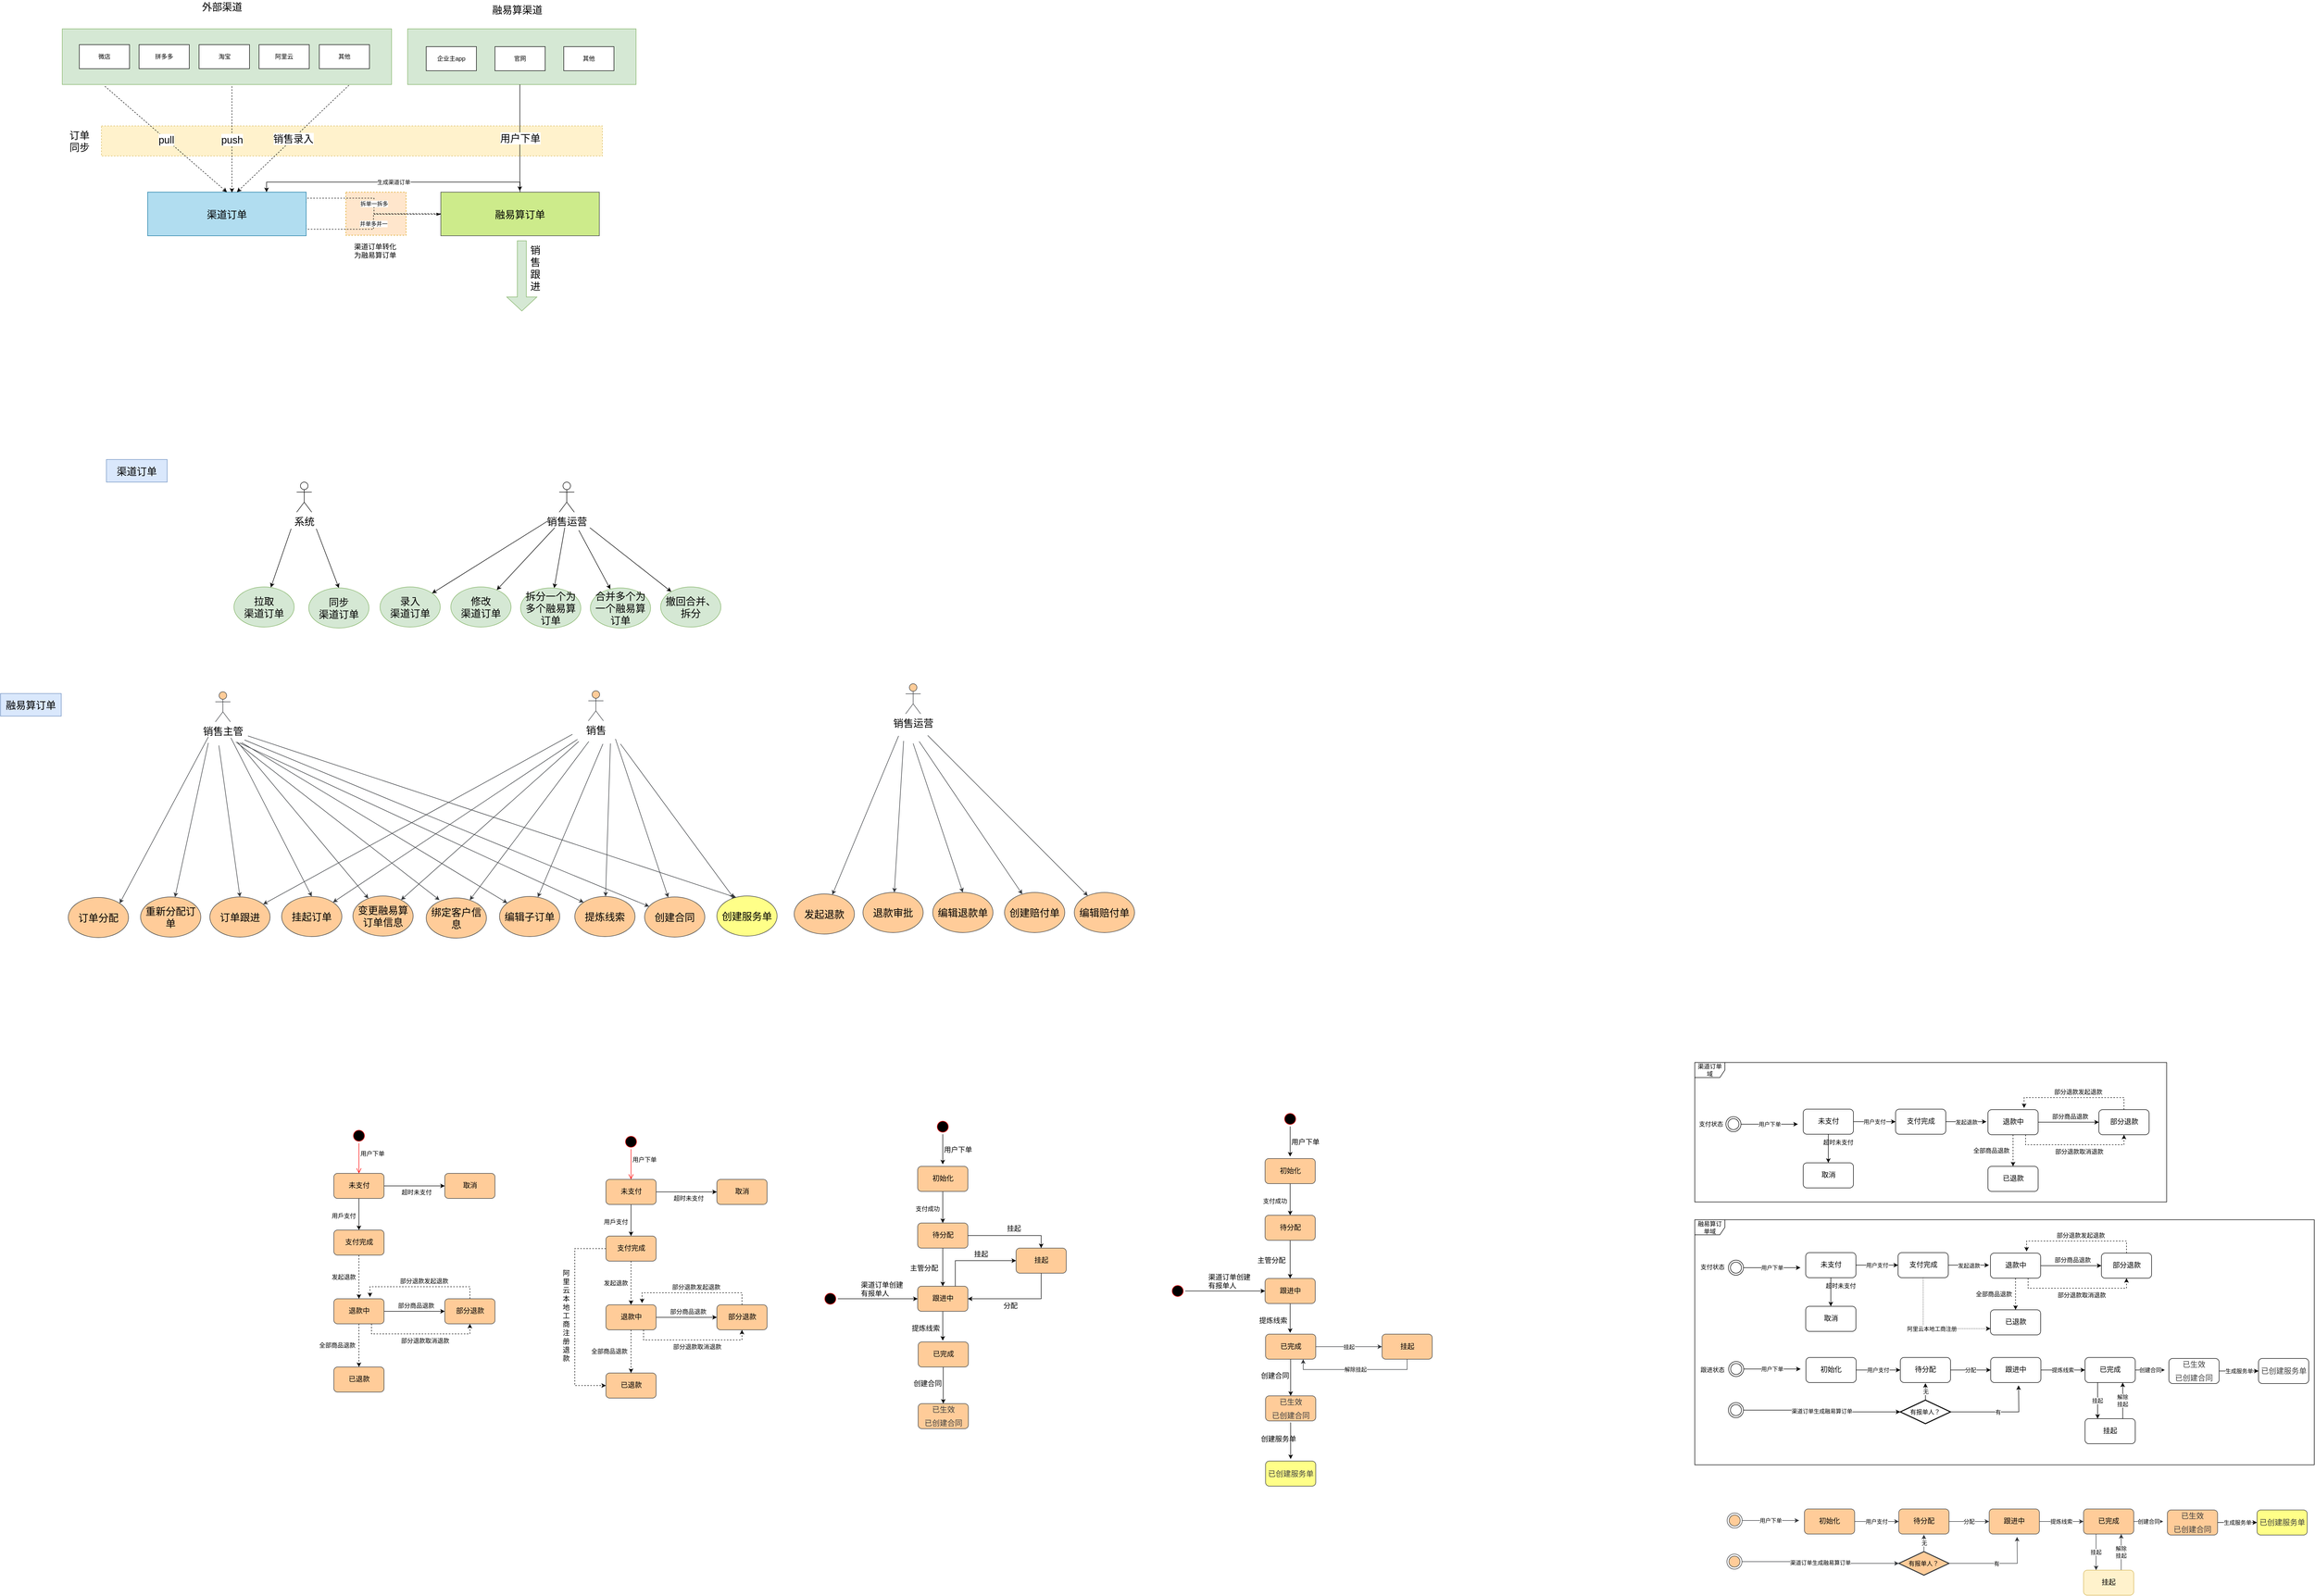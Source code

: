 <mxfile version="14.2.9" type="github">
  <diagram id="Wc-KlJpiXTT7ANUVL1O2" name="第 1 页">
    <mxGraphModel dx="2435" dy="843" grid="0" gridSize="10" guides="1" tooltips="1" connect="1" arrows="1" fold="1" page="0" pageScale="1" pageWidth="827" pageHeight="1169" math="0" shadow="0">
      <root>
        <mxCell id="0" />
        <mxCell id="1" parent="0" />
        <mxCell id="URw_SgKUcCVv19KRKVcu-100" value="融易算订单域" style="shape=umlFrame;whiteSpace=wrap;html=1;" vertex="1" parent="1">
          <mxGeometry x="2850" y="2486.5" width="1234" height="488.5" as="geometry" />
        </mxCell>
        <mxCell id="DArMAvbHiKXC-84_z5ol-40" value="" style="rounded=0;whiteSpace=wrap;html=1;dashed=1;fillColor=#ffe6cc;strokeColor=#d79b00;" parent="1" vertex="1">
          <mxGeometry x="163" y="438" width="120" height="86" as="geometry" />
        </mxCell>
        <mxCell id="DArMAvbHiKXC-84_z5ol-33" value="" style="rounded=0;whiteSpace=wrap;html=1;dashed=1;fillColor=#fff2cc;strokeColor=#d6b656;" parent="1" vertex="1">
          <mxGeometry x="-323.99" y="306" width="997.99" height="60" as="geometry" />
        </mxCell>
        <mxCell id="DArMAvbHiKXC-84_z5ol-8" value="" style="rounded=0;whiteSpace=wrap;html=1;fillColor=#d5e8d4;strokeColor=#82b366;" parent="1" vertex="1">
          <mxGeometry x="-402" y="112.5" width="656" height="111" as="geometry" />
        </mxCell>
        <mxCell id="DArMAvbHiKXC-84_z5ol-1" value="微店" style="rounded=0;whiteSpace=wrap;html=1;" parent="1" vertex="1">
          <mxGeometry x="-368" y="144" width="100" height="48" as="geometry" />
        </mxCell>
        <mxCell id="DArMAvbHiKXC-84_z5ol-2" value="拼多多" style="rounded=0;whiteSpace=wrap;html=1;" parent="1" vertex="1">
          <mxGeometry x="-249" y="144" width="100" height="48" as="geometry" />
        </mxCell>
        <mxCell id="DArMAvbHiKXC-84_z5ol-3" value="淘宝" style="rounded=0;whiteSpace=wrap;html=1;" parent="1" vertex="1">
          <mxGeometry x="-129.5" y="144" width="100.5" height="48" as="geometry" />
        </mxCell>
        <mxCell id="DArMAvbHiKXC-84_z5ol-6" value="阿里云" style="rounded=0;whiteSpace=wrap;html=1;" parent="1" vertex="1">
          <mxGeometry x="-10" y="144" width="100" height="48" as="geometry" />
        </mxCell>
        <mxCell id="DArMAvbHiKXC-84_z5ol-7" value="其他" style="rounded=0;whiteSpace=wrap;html=1;" parent="1" vertex="1">
          <mxGeometry x="110" y="144" width="100" height="48" as="geometry" />
        </mxCell>
        <mxCell id="DArMAvbHiKXC-84_z5ol-9" value="&lt;font style=&quot;font-size: 20px&quot;&gt;外部渠道&lt;/font&gt;" style="text;html=1;align=center;verticalAlign=middle;resizable=0;points=[];autosize=1;" parent="1" vertex="1">
          <mxGeometry x="-129" y="57" width="90" height="21" as="geometry" />
        </mxCell>
        <mxCell id="DArMAvbHiKXC-84_z5ol-12" value="" style="rounded=0;whiteSpace=wrap;html=1;fillColor=#d5e8d4;strokeColor=#82b366;" parent="1" vertex="1">
          <mxGeometry x="286" y="112.5" width="455" height="111" as="geometry" />
        </mxCell>
        <mxCell id="DArMAvbHiKXC-84_z5ol-13" value="企业主app" style="rounded=0;whiteSpace=wrap;html=1;" parent="1" vertex="1">
          <mxGeometry x="323" y="148" width="100" height="48" as="geometry" />
        </mxCell>
        <mxCell id="DArMAvbHiKXC-84_z5ol-14" value="官网" style="rounded=0;whiteSpace=wrap;html=1;" parent="1" vertex="1">
          <mxGeometry x="460" y="148" width="100" height="48" as="geometry" />
        </mxCell>
        <mxCell id="DArMAvbHiKXC-84_z5ol-15" value="其他" style="rounded=0;whiteSpace=wrap;html=1;" parent="1" vertex="1">
          <mxGeometry x="597" y="148" width="100" height="48" as="geometry" />
        </mxCell>
        <mxCell id="DArMAvbHiKXC-84_z5ol-16" value="&lt;font style=&quot;font-size: 20px&quot;&gt;融易算渠道&lt;/font&gt;" style="text;html=1;align=center;verticalAlign=middle;resizable=0;points=[];autosize=1;" parent="1" vertex="1">
          <mxGeometry x="449" y="63" width="110" height="21" as="geometry" />
        </mxCell>
        <mxCell id="DArMAvbHiKXC-84_z5ol-36" value="拆单一拆多" style="edgeStyle=orthogonalEdgeStyle;rounded=0;orthogonalLoop=1;jettySize=auto;html=1;exitX=1;exitY=0.25;exitDx=0;exitDy=0;dashed=1;endArrow=none;endFill=0;" parent="1" source="DArMAvbHiKXC-84_z5ol-17" edge="1">
          <mxGeometry relative="1" as="geometry">
            <mxPoint x="354" y="481" as="targetPoint" />
            <Array as="points">
              <mxPoint x="84" y="450" />
              <mxPoint x="219" y="450" />
              <mxPoint x="219" y="481" />
            </Array>
          </mxGeometry>
        </mxCell>
        <mxCell id="DArMAvbHiKXC-84_z5ol-39" value="并单多并一" style="edgeStyle=orthogonalEdgeStyle;rounded=0;orthogonalLoop=1;jettySize=auto;html=1;exitX=1;exitY=0.75;exitDx=0;exitDy=0;dashed=1;endArrow=blockThin;endFill=1;" parent="1" source="DArMAvbHiKXC-84_z5ol-17" target="DArMAvbHiKXC-84_z5ol-18" edge="1">
          <mxGeometry relative="1" as="geometry">
            <Array as="points">
              <mxPoint x="84" y="512" />
              <mxPoint x="218" y="512" />
              <mxPoint x="218" y="482" />
            </Array>
          </mxGeometry>
        </mxCell>
        <mxCell id="DArMAvbHiKXC-84_z5ol-17" value="&lt;font style=&quot;font-size: 20px&quot;&gt;渠道订单&lt;/font&gt;" style="rounded=0;whiteSpace=wrap;html=1;fillColor=#b1ddf0;strokeColor=#10739e;" parent="1" vertex="1">
          <mxGeometry x="-231.86" y="438" width="315.75" height="87" as="geometry" />
        </mxCell>
        <mxCell id="KCC00tiMmGGxVq4-jWES-1" value="生成渠道订单" style="edgeStyle=orthogonalEdgeStyle;rounded=0;orthogonalLoop=1;jettySize=auto;html=1;entryX=0.75;entryY=0;entryDx=0;entryDy=0;" parent="1" source="DArMAvbHiKXC-84_z5ol-18" target="DArMAvbHiKXC-84_z5ol-17" edge="1">
          <mxGeometry relative="1" as="geometry">
            <Array as="points">
              <mxPoint x="510" y="418" />
              <mxPoint x="5" y="418" />
            </Array>
          </mxGeometry>
        </mxCell>
        <mxCell id="DArMAvbHiKXC-84_z5ol-18" value="&lt;font style=&quot;font-size: 20px&quot;&gt;融易算订单&lt;/font&gt;" style="rounded=0;whiteSpace=wrap;html=1;fillColor=#cdeb8b;strokeColor=#36393d;" parent="1" vertex="1">
          <mxGeometry x="352.12" y="438" width="315.75" height="87" as="geometry" />
        </mxCell>
        <mxCell id="DArMAvbHiKXC-84_z5ol-28" value="&lt;font style=&quot;font-size: 20px&quot;&gt;pull&lt;/font&gt;" style="endArrow=classic;html=1;entryX=0.5;entryY=0;entryDx=0;entryDy=0;dashed=1;" parent="1" target="DArMAvbHiKXC-84_z5ol-17" edge="1">
          <mxGeometry width="50" height="50" relative="1" as="geometry">
            <mxPoint x="-317" y="227" as="sourcePoint" />
            <mxPoint x="-261" y="232" as="targetPoint" />
          </mxGeometry>
        </mxCell>
        <mxCell id="DArMAvbHiKXC-84_z5ol-30" value="&lt;font style=&quot;font-size: 20px&quot;&gt;push&lt;/font&gt;" style="endArrow=classic;html=1;dashed=1;" parent="1" edge="1">
          <mxGeometry width="50" height="50" relative="1" as="geometry">
            <mxPoint x="-64" y="227" as="sourcePoint" />
            <mxPoint x="-64" y="439" as="targetPoint" />
          </mxGeometry>
        </mxCell>
        <mxCell id="DArMAvbHiKXC-84_z5ol-31" value="&lt;span style=&quot;font-size: 20px&quot;&gt;销售录入&lt;/span&gt;" style="endArrow=classic;html=1;dashed=1;" parent="1" edge="1">
          <mxGeometry width="50" height="50" relative="1" as="geometry">
            <mxPoint x="169" y="225" as="sourcePoint" />
            <mxPoint x="-54" y="438" as="targetPoint" />
          </mxGeometry>
        </mxCell>
        <mxCell id="DArMAvbHiKXC-84_z5ol-32" value="&lt;font style=&quot;font-size: 20px&quot;&gt;用户下单&lt;/font&gt;" style="endArrow=classic;html=1;" parent="1" edge="1">
          <mxGeometry width="50" height="50" relative="1" as="geometry">
            <mxPoint x="509.5" y="223.5" as="sourcePoint" />
            <mxPoint x="509.5" y="435.5" as="targetPoint" />
          </mxGeometry>
        </mxCell>
        <mxCell id="DArMAvbHiKXC-84_z5ol-34" value="&lt;font style=&quot;font-size: 20px&quot;&gt;订单&lt;br&gt;同步&lt;/font&gt;" style="text;html=1;align=center;verticalAlign=middle;resizable=0;points=[];autosize=1;" parent="1" vertex="1">
          <mxGeometry x="-393" y="317" width="50" height="38" as="geometry" />
        </mxCell>
        <mxCell id="DArMAvbHiKXC-84_z5ol-41" value="&lt;font style=&quot;font-size: 14px&quot;&gt;渠道订单转化&lt;br&gt;为融易算订单&lt;/font&gt;" style="text;html=1;align=center;verticalAlign=middle;resizable=0;points=[];autosize=1;" parent="1" vertex="1">
          <mxGeometry x="174" y="538" width="94" height="34" as="geometry" />
        </mxCell>
        <mxCell id="DArMAvbHiKXC-84_z5ol-53" value="" style="shape=singleArrow;direction=south;whiteSpace=wrap;html=1;fillColor=#d5e8d4;strokeColor=#82b366;" parent="1" vertex="1">
          <mxGeometry x="483.5" y="535" width="60" height="140" as="geometry" />
        </mxCell>
        <mxCell id="DArMAvbHiKXC-84_z5ol-54" value="&lt;span style=&quot;font-size: 20px&quot;&gt;销&lt;br&gt;售&lt;br&gt;跟&lt;br&gt;进&lt;/span&gt;" style="text;html=1;align=center;verticalAlign=middle;resizable=0;points=[];autosize=1;" parent="1" vertex="1">
          <mxGeometry x="525" y="553" width="30" height="72" as="geometry" />
        </mxCell>
        <mxCell id="DArMAvbHiKXC-84_z5ol-58" value="&lt;font style=&quot;font-size: 20px&quot;&gt;拉取&lt;br&gt;渠道订单&lt;/font&gt;" style="ellipse;whiteSpace=wrap;html=1;fillColor=#d5e8d4;strokeColor=#82b366;" parent="1" vertex="1">
          <mxGeometry x="-60" y="1225" width="120" height="80" as="geometry" />
        </mxCell>
        <mxCell id="DArMAvbHiKXC-84_z5ol-59" value="&lt;font style=&quot;font-size: 20px&quot;&gt;系统&lt;/font&gt;" style="shape=umlActor;verticalLabelPosition=bottom;verticalAlign=top;html=1;" parent="1" vertex="1">
          <mxGeometry x="65" y="1016" width="30" height="60" as="geometry" />
        </mxCell>
        <mxCell id="DArMAvbHiKXC-84_z5ol-60" value="&lt;font style=&quot;font-size: 20px&quot;&gt;同步&lt;br&gt;渠道订单&lt;/font&gt;" style="ellipse;whiteSpace=wrap;html=1;fillColor=#d5e8d4;strokeColor=#82b366;" parent="1" vertex="1">
          <mxGeometry x="89" y="1227" width="120" height="80" as="geometry" />
        </mxCell>
        <mxCell id="DArMAvbHiKXC-84_z5ol-61" value="" style="endArrow=classic;html=1;" parent="1" target="DArMAvbHiKXC-84_z5ol-58" edge="1">
          <mxGeometry width="50" height="50" relative="1" as="geometry">
            <mxPoint x="54" y="1109" as="sourcePoint" />
            <mxPoint x="-119.59" y="1242.135" as="targetPoint" />
          </mxGeometry>
        </mxCell>
        <mxCell id="DArMAvbHiKXC-84_z5ol-62" value="" style="endArrow=classic;html=1;entryX=0.5;entryY=0;entryDx=0;entryDy=0;" parent="1" target="DArMAvbHiKXC-84_z5ol-60" edge="1">
          <mxGeometry width="50" height="50" relative="1" as="geometry">
            <mxPoint x="104" y="1109" as="sourcePoint" />
            <mxPoint x="211.295" y="1245.358" as="targetPoint" />
          </mxGeometry>
        </mxCell>
        <mxCell id="DArMAvbHiKXC-84_z5ol-64" value="&lt;font style=&quot;font-size: 20px&quot;&gt;渠道订单&lt;/font&gt;" style="rounded=0;whiteSpace=wrap;html=1;fillColor=#dae8fc;strokeColor=#6c8ebf;" parent="1" vertex="1">
          <mxGeometry x="-314" y="971" width="121" height="45" as="geometry" />
        </mxCell>
        <mxCell id="DArMAvbHiKXC-84_z5ol-66" value="&lt;font style=&quot;font-size: 20px&quot;&gt;录入&lt;br&gt;渠道订单&lt;/font&gt;" style="ellipse;whiteSpace=wrap;html=1;fillColor=#d5e8d4;strokeColor=#82b366;" parent="1" vertex="1">
          <mxGeometry x="231" y="1225" width="120" height="80" as="geometry" />
        </mxCell>
        <mxCell id="DArMAvbHiKXC-84_z5ol-67" value="&lt;span style=&quot;font-size: 20px&quot;&gt;销售运营&lt;/span&gt;" style="shape=umlActor;verticalLabelPosition=bottom;verticalAlign=top;html=1;" parent="1" vertex="1">
          <mxGeometry x="588" y="1016" width="30" height="60" as="geometry" />
        </mxCell>
        <mxCell id="DArMAvbHiKXC-84_z5ol-68" value="&lt;font style=&quot;font-size: 20px&quot;&gt;修改&lt;br&gt;渠道订单&lt;/font&gt;" style="ellipse;whiteSpace=wrap;html=1;fillColor=#d5e8d4;strokeColor=#82b366;" parent="1" vertex="1">
          <mxGeometry x="372" y="1225" width="120" height="80" as="geometry" />
        </mxCell>
        <mxCell id="DArMAvbHiKXC-84_z5ol-69" value="" style="endArrow=classic;html=1;exitX=0.453;exitY=0.256;exitDx=0;exitDy=0;exitPerimeter=0;" parent="1" target="DArMAvbHiKXC-84_z5ol-66" edge="1">
          <mxGeometry width="50" height="50" relative="1" as="geometry">
            <mxPoint x="566.34" y="1092.864" as="sourcePoint" />
            <mxPoint x="611" y="1106" as="targetPoint" />
          </mxGeometry>
        </mxCell>
        <mxCell id="DArMAvbHiKXC-84_z5ol-70" value="" style="endArrow=classic;html=1;" parent="1" target="DArMAvbHiKXC-84_z5ol-68" edge="1">
          <mxGeometry width="50" height="50" relative="1" as="geometry">
            <mxPoint x="579" y="1107" as="sourcePoint" />
            <mxPoint x="466.277" y="1246.373" as="targetPoint" />
          </mxGeometry>
        </mxCell>
        <mxCell id="DArMAvbHiKXC-84_z5ol-72" value="&lt;span style=&quot;font-size: 20px&quot;&gt;拆分一个为多个融易算订单&lt;/span&gt;" style="ellipse;whiteSpace=wrap;html=1;fillColor=#d5e8d4;strokeColor=#82b366;" parent="1" vertex="1">
          <mxGeometry x="511" y="1227" width="120" height="80" as="geometry" />
        </mxCell>
        <mxCell id="DArMAvbHiKXC-84_z5ol-73" value="&lt;span style=&quot;font-size: 20px&quot;&gt;合并多个为&lt;br&gt;一个融易算订单&lt;/span&gt;" style="ellipse;whiteSpace=wrap;html=1;fillColor=#d5e8d4;strokeColor=#82b366;" parent="1" vertex="1">
          <mxGeometry x="650" y="1227" width="120" height="80" as="geometry" />
        </mxCell>
        <mxCell id="DArMAvbHiKXC-84_z5ol-75" value="&lt;span style=&quot;font-size: 20px&quot;&gt;撤回合并、拆分&lt;/span&gt;" style="ellipse;whiteSpace=wrap;html=1;fillColor=#d5e8d4;strokeColor=#82b366;" parent="1" vertex="1">
          <mxGeometry x="790" y="1225" width="120" height="80" as="geometry" />
        </mxCell>
        <mxCell id="DArMAvbHiKXC-84_z5ol-76" value="" style="endArrow=classic;html=1;" parent="1" target="DArMAvbHiKXC-84_z5ol-72" edge="1">
          <mxGeometry width="50" height="50" relative="1" as="geometry">
            <mxPoint x="599" y="1107" as="sourcePoint" />
            <mxPoint x="523.728" y="1246.786" as="targetPoint" />
          </mxGeometry>
        </mxCell>
        <mxCell id="DArMAvbHiKXC-84_z5ol-77" value="" style="endArrow=classic;html=1;" parent="1" target="DArMAvbHiKXC-84_z5ol-73" edge="1">
          <mxGeometry width="50" height="50" relative="1" as="geometry">
            <mxPoint x="627" y="1112" as="sourcePoint" />
            <mxPoint x="533.728" y="1256.786" as="targetPoint" />
          </mxGeometry>
        </mxCell>
        <mxCell id="DArMAvbHiKXC-84_z5ol-78" value="" style="endArrow=classic;html=1;" parent="1" target="DArMAvbHiKXC-84_z5ol-75" edge="1">
          <mxGeometry width="50" height="50" relative="1" as="geometry">
            <mxPoint x="649" y="1107" as="sourcePoint" />
            <mxPoint x="543.728" y="1266.786" as="targetPoint" />
          </mxGeometry>
        </mxCell>
        <mxCell id="Rq0zYVGZ0-2ekg4DxV7x-1" value="&lt;font style=&quot;font-size: 20px&quot;&gt;融易算订单&lt;/font&gt;" style="rounded=0;whiteSpace=wrap;html=1;fillColor=#dae8fc;strokeColor=#6c8ebf;" parent="1" vertex="1">
          <mxGeometry x="-525" y="1437.5" width="121" height="45" as="geometry" />
        </mxCell>
        <mxCell id="Rq0zYVGZ0-2ekg4DxV7x-2" value="&lt;font style=&quot;font-size: 20px&quot;&gt;订单跟进&lt;/font&gt;" style="ellipse;whiteSpace=wrap;html=1;fillColor=#ffcc99;strokeColor=#36393d;" parent="1" vertex="1">
          <mxGeometry x="-108" y="1843" width="120" height="80" as="geometry" />
        </mxCell>
        <mxCell id="Rq0zYVGZ0-2ekg4DxV7x-3" value="&lt;span style=&quot;font-size: 20px&quot;&gt;销售&lt;/span&gt;" style="shape=umlActor;verticalLabelPosition=bottom;verticalAlign=top;html=1;fillColor=#ffcc99;strokeColor=#36393d;" parent="1" vertex="1">
          <mxGeometry x="646" y="1432" width="30" height="60" as="geometry" />
        </mxCell>
        <mxCell id="Rq0zYVGZ0-2ekg4DxV7x-4" value="&lt;span style=&quot;font-size: 20px&quot;&gt;变更融易算订单信息&lt;/span&gt;" style="ellipse;whiteSpace=wrap;html=1;fillColor=#ffcc99;strokeColor=#36393d;" parent="1" vertex="1">
          <mxGeometry x="177" y="1841" width="120" height="80" as="geometry" />
        </mxCell>
        <mxCell id="Rq0zYVGZ0-2ekg4DxV7x-5" value="" style="endArrow=classic;html=1;exitX=0.453;exitY=0.256;exitDx=0;exitDy=0;exitPerimeter=0;fillColor=#ffcc99;strokeColor=#36393d;" parent="1" target="Rq0zYVGZ0-2ekg4DxV7x-2" edge="1">
          <mxGeometry width="50" height="50" relative="1" as="geometry">
            <mxPoint x="614.34" y="1518.864" as="sourcePoint" />
            <mxPoint x="659" y="1532" as="targetPoint" />
          </mxGeometry>
        </mxCell>
        <mxCell id="Rq0zYVGZ0-2ekg4DxV7x-6" value="" style="endArrow=classic;html=1;fillColor=#ffcc99;strokeColor=#36393d;" parent="1" target="Rq0zYVGZ0-2ekg4DxV7x-4" edge="1">
          <mxGeometry width="50" height="50" relative="1" as="geometry">
            <mxPoint x="627" y="1533" as="sourcePoint" />
            <mxPoint x="514.277" y="1672.373" as="targetPoint" />
          </mxGeometry>
        </mxCell>
        <mxCell id="Rq0zYVGZ0-2ekg4DxV7x-7" value="&lt;span style=&quot;font-size: 20px&quot;&gt;绑定客户信息&lt;/span&gt;" style="ellipse;whiteSpace=wrap;html=1;fillColor=#ffcc99;strokeColor=#36393d;" parent="1" vertex="1">
          <mxGeometry x="323" y="1845" width="120" height="80" as="geometry" />
        </mxCell>
        <mxCell id="Rq0zYVGZ0-2ekg4DxV7x-8" value="&lt;span style=&quot;font-size: 20px&quot;&gt;编辑子订单&lt;/span&gt;" style="ellipse;whiteSpace=wrap;html=1;fillColor=#ffcc99;strokeColor=#36393d;" parent="1" vertex="1">
          <mxGeometry x="469" y="1842" width="120" height="80" as="geometry" />
        </mxCell>
        <mxCell id="Rq0zYVGZ0-2ekg4DxV7x-9" value="&lt;span style=&quot;font-size: 20px&quot;&gt;提炼线索&lt;/span&gt;" style="ellipse;whiteSpace=wrap;html=1;fillColor=#ffcc99;strokeColor=#36393d;" parent="1" vertex="1">
          <mxGeometry x="619" y="1842" width="120" height="80" as="geometry" />
        </mxCell>
        <mxCell id="Rq0zYVGZ0-2ekg4DxV7x-10" value="" style="endArrow=classic;html=1;fillColor=#ffcc99;strokeColor=#36393d;" parent="1" target="Rq0zYVGZ0-2ekg4DxV7x-7" edge="1">
          <mxGeometry width="50" height="50" relative="1" as="geometry">
            <mxPoint x="647" y="1533" as="sourcePoint" />
            <mxPoint x="571.728" y="1672.786" as="targetPoint" />
          </mxGeometry>
        </mxCell>
        <mxCell id="Rq0zYVGZ0-2ekg4DxV7x-11" value="" style="endArrow=classic;html=1;fillColor=#ffcc99;strokeColor=#36393d;" parent="1" target="Rq0zYVGZ0-2ekg4DxV7x-8" edge="1">
          <mxGeometry width="50" height="50" relative="1" as="geometry">
            <mxPoint x="675" y="1538" as="sourcePoint" />
            <mxPoint x="581.728" y="1682.786" as="targetPoint" />
          </mxGeometry>
        </mxCell>
        <mxCell id="Rq0zYVGZ0-2ekg4DxV7x-12" value="" style="endArrow=classic;html=1;fillColor=#ffcc99;strokeColor=#36393d;" parent="1" target="Rq0zYVGZ0-2ekg4DxV7x-9" edge="1">
          <mxGeometry width="50" height="50" relative="1" as="geometry">
            <mxPoint x="690" y="1537" as="sourcePoint" />
            <mxPoint x="591.728" y="1692.786" as="targetPoint" />
          </mxGeometry>
        </mxCell>
        <mxCell id="Rq0zYVGZ0-2ekg4DxV7x-13" value="&lt;span style=&quot;font-size: 20px&quot;&gt;创建合同&lt;/span&gt;" style="ellipse;whiteSpace=wrap;html=1;fillColor=#ffcc99;strokeColor=#36393d;" parent="1" vertex="1">
          <mxGeometry x="758" y="1843" width="120" height="80" as="geometry" />
        </mxCell>
        <mxCell id="Rq0zYVGZ0-2ekg4DxV7x-14" value="" style="endArrow=classic;html=1;fillColor=#ffcc99;strokeColor=#36393d;" parent="1" target="Rq0zYVGZ0-2ekg4DxV7x-13" edge="1">
          <mxGeometry width="50" height="50" relative="1" as="geometry">
            <mxPoint x="700" y="1528" as="sourcePoint" />
            <mxPoint x="767.371" y="1684.977" as="targetPoint" />
          </mxGeometry>
        </mxCell>
        <mxCell id="Rq0zYVGZ0-2ekg4DxV7x-16" value="&lt;font style=&quot;font-size: 20px&quot;&gt;订单分配&lt;/font&gt;" style="ellipse;whiteSpace=wrap;html=1;fillColor=#ffcc99;strokeColor=#36393d;" parent="1" vertex="1">
          <mxGeometry x="-390" y="1844" width="120" height="80" as="geometry" />
        </mxCell>
        <mxCell id="Rq0zYVGZ0-2ekg4DxV7x-17" value="&lt;font style=&quot;font-size: 20px&quot;&gt;重新分配订单&lt;/font&gt;" style="ellipse;whiteSpace=wrap;html=1;fillColor=#ffcc99;strokeColor=#36393d;" parent="1" vertex="1">
          <mxGeometry x="-246" y="1843" width="120" height="80" as="geometry" />
        </mxCell>
        <mxCell id="Rq0zYVGZ0-2ekg4DxV7x-18" value="&lt;span style=&quot;font-size: 20px&quot;&gt;挂起&lt;/span&gt;&lt;span style=&quot;font-size: 20px&quot;&gt;订单&lt;/span&gt;" style="ellipse;whiteSpace=wrap;html=1;fillColor=#ffcc99;strokeColor=#36393d;" parent="1" vertex="1">
          <mxGeometry x="35" y="1842" width="120" height="80" as="geometry" />
        </mxCell>
        <mxCell id="Rq0zYVGZ0-2ekg4DxV7x-19" value="" style="endArrow=classic;html=1;exitX=0.453;exitY=0.256;exitDx=0;exitDy=0;exitPerimeter=0;fillColor=#ffcc99;strokeColor=#36393d;" parent="1" target="Rq0zYVGZ0-2ekg4DxV7x-18" edge="1">
          <mxGeometry width="50" height="50" relative="1" as="geometry">
            <mxPoint x="624.34" y="1528.864" as="sourcePoint" />
            <mxPoint x="164" y="1680" as="targetPoint" />
          </mxGeometry>
        </mxCell>
        <mxCell id="Rq0zYVGZ0-2ekg4DxV7x-21" value="" style="endArrow=classic;html=1;fillColor=#ffcc99;strokeColor=#36393d;" parent="1" target="Rq0zYVGZ0-2ekg4DxV7x-17" edge="1">
          <mxGeometry width="50" height="50" relative="1" as="geometry">
            <mxPoint x="-111" y="1536" as="sourcePoint" />
            <mxPoint x="76.96" y="1673.001" as="targetPoint" />
          </mxGeometry>
        </mxCell>
        <mxCell id="Rq0zYVGZ0-2ekg4DxV7x-22" value="" style="endArrow=classic;html=1;entryX=1;entryY=0;entryDx=0;entryDy=0;fillColor=#ffcc99;strokeColor=#36393d;" parent="1" target="Rq0zYVGZ0-2ekg4DxV7x-16" edge="1">
          <mxGeometry width="50" height="50" relative="1" as="geometry">
            <mxPoint x="-111" y="1524" as="sourcePoint" />
            <mxPoint x="-107.04" y="1660.72" as="targetPoint" />
          </mxGeometry>
        </mxCell>
        <mxCell id="Rq0zYVGZ0-2ekg4DxV7x-23" value="&lt;span style=&quot;font-size: 20px&quot;&gt;销售主管&lt;/span&gt;" style="shape=umlActor;verticalLabelPosition=bottom;verticalAlign=top;html=1;fillColor=#ffcc99;strokeColor=#36393d;" parent="1" vertex="1">
          <mxGeometry x="-97" y="1434" width="30" height="60" as="geometry" />
        </mxCell>
        <mxCell id="Rq0zYVGZ0-2ekg4DxV7x-27" value="" style="endArrow=classic;html=1;entryX=0.5;entryY=0;entryDx=0;entryDy=0;fillColor=#ffcc99;strokeColor=#36393d;" parent="1" target="Rq0zYVGZ0-2ekg4DxV7x-2" edge="1">
          <mxGeometry width="50" height="50" relative="1" as="geometry">
            <mxPoint x="-90" y="1541" as="sourcePoint" />
            <mxPoint x="44.674" y="1795.104" as="targetPoint" />
          </mxGeometry>
        </mxCell>
        <mxCell id="Rq0zYVGZ0-2ekg4DxV7x-28" value="" style="endArrow=classic;html=1;entryX=0.5;entryY=0;entryDx=0;entryDy=0;fillColor=#ffcc99;strokeColor=#36393d;" parent="1" target="Rq0zYVGZ0-2ekg4DxV7x-18" edge="1">
          <mxGeometry width="50" height="50" relative="1" as="geometry">
            <mxPoint x="-66" y="1526" as="sourcePoint" />
            <mxPoint x="164.6" y="1802.68" as="targetPoint" />
          </mxGeometry>
        </mxCell>
        <mxCell id="Rq0zYVGZ0-2ekg4DxV7x-29" value="" style="endArrow=classic;html=1;fillColor=#ffcc99;strokeColor=#36393d;" parent="1" target="Rq0zYVGZ0-2ekg4DxV7x-4" edge="1">
          <mxGeometry width="50" height="50" relative="1" as="geometry">
            <mxPoint x="-53" y="1534" as="sourcePoint" />
            <mxPoint x="292.6" y="1803.68" as="targetPoint" />
          </mxGeometry>
        </mxCell>
        <mxCell id="Rq0zYVGZ0-2ekg4DxV7x-30" value="" style="endArrow=classic;html=1;entryX=0.221;entryY=0.053;entryDx=0;entryDy=0;entryPerimeter=0;fillColor=#ffcc99;strokeColor=#36393d;" parent="1" target="Rq0zYVGZ0-2ekg4DxV7x-7" edge="1">
          <mxGeometry width="50" height="50" relative="1" as="geometry">
            <mxPoint x="-56" y="1534" as="sourcePoint" />
            <mxPoint x="453.806" y="1804.302" as="targetPoint" />
          </mxGeometry>
        </mxCell>
        <mxCell id="Rq0zYVGZ0-2ekg4DxV7x-31" value="" style="endArrow=classic;html=1;fillColor=#ffcc99;strokeColor=#36393d;" parent="1" target="Rq0zYVGZ0-2ekg4DxV7x-8" edge="1">
          <mxGeometry width="50" height="50" relative="1" as="geometry">
            <mxPoint x="-45" y="1535" as="sourcePoint" />
            <mxPoint x="585.52" y="1805.24" as="targetPoint" />
          </mxGeometry>
        </mxCell>
        <mxCell id="Rq0zYVGZ0-2ekg4DxV7x-32" value="" style="endArrow=classic;html=1;entryX=0;entryY=0;entryDx=0;entryDy=0;fillColor=#ffcc99;strokeColor=#36393d;" parent="1" target="Rq0zYVGZ0-2ekg4DxV7x-9" edge="1">
          <mxGeometry width="50" height="50" relative="1" as="geometry">
            <mxPoint x="-49" y="1536" as="sourcePoint" />
            <mxPoint x="752.606" y="1801.29" as="targetPoint" />
          </mxGeometry>
        </mxCell>
        <mxCell id="Rq0zYVGZ0-2ekg4DxV7x-33" value="" style="endArrow=classic;html=1;fillColor=#ffcc99;strokeColor=#36393d;" parent="1" target="Rq0zYVGZ0-2ekg4DxV7x-13" edge="1">
          <mxGeometry width="50" height="50" relative="1" as="geometry">
            <mxPoint x="-39" y="1530" as="sourcePoint" />
            <mxPoint x="881.306" y="1807.29" as="targetPoint" />
          </mxGeometry>
        </mxCell>
        <mxCell id="Rq0zYVGZ0-2ekg4DxV7x-35" value="&lt;span style=&quot;font-size: 20px&quot;&gt;销售运营&lt;/span&gt;" style="shape=umlActor;verticalLabelPosition=bottom;verticalAlign=top;html=1;fillColor=#ffcc99;strokeColor=#36393d;" parent="1" vertex="1">
          <mxGeometry x="1278" y="1418" width="30" height="60" as="geometry" />
        </mxCell>
        <mxCell id="Rq0zYVGZ0-2ekg4DxV7x-36" value="&lt;span style=&quot;font-size: 20px&quot;&gt;发起退款&lt;/span&gt;" style="ellipse;whiteSpace=wrap;html=1;fillColor=#ffcc99;strokeColor=#36393d;" parent="1" vertex="1">
          <mxGeometry x="1056" y="1837" width="120" height="80" as="geometry" />
        </mxCell>
        <mxCell id="Rq0zYVGZ0-2ekg4DxV7x-37" value="&lt;span style=&quot;font-size: 20px&quot;&gt;退款审批&lt;/span&gt;" style="ellipse;whiteSpace=wrap;html=1;fillColor=#ffcc99;strokeColor=#36393d;" parent="1" vertex="1">
          <mxGeometry x="1193" y="1834" width="120" height="80" as="geometry" />
        </mxCell>
        <mxCell id="Rq0zYVGZ0-2ekg4DxV7x-38" value="&lt;span style=&quot;font-size: 20px&quot;&gt;编辑退款单&lt;/span&gt;" style="ellipse;whiteSpace=wrap;html=1;fillColor=#ffcc99;strokeColor=#36393d;" parent="1" vertex="1">
          <mxGeometry x="1332" y="1834" width="120" height="80" as="geometry" />
        </mxCell>
        <mxCell id="Rq0zYVGZ0-2ekg4DxV7x-39" value="&lt;span style=&quot;font-size: 20px&quot;&gt;创建赔付单&lt;/span&gt;" style="ellipse;whiteSpace=wrap;html=1;fillColor=#ffcc99;strokeColor=#36393d;" parent="1" vertex="1">
          <mxGeometry x="1475" y="1834" width="120" height="80" as="geometry" />
        </mxCell>
        <mxCell id="Rq0zYVGZ0-2ekg4DxV7x-40" value="&lt;span style=&quot;font-size: 20px&quot;&gt;编辑赔付单&lt;/span&gt;" style="ellipse;whiteSpace=wrap;html=1;fillColor=#ffcc99;strokeColor=#36393d;" parent="1" vertex="1">
          <mxGeometry x="1614" y="1834" width="120" height="80" as="geometry" />
        </mxCell>
        <mxCell id="Rq0zYVGZ0-2ekg4DxV7x-46" value="" style="endArrow=classic;html=1;fillColor=#ffcc99;strokeColor=#36393d;" parent="1" target="Rq0zYVGZ0-2ekg4DxV7x-36" edge="1">
          <mxGeometry width="50" height="50" relative="1" as="geometry">
            <mxPoint x="1264" y="1522" as="sourcePoint" />
            <mxPoint x="1203.026" y="1859.003" as="targetPoint" />
          </mxGeometry>
        </mxCell>
        <mxCell id="Rq0zYVGZ0-2ekg4DxV7x-48" value="" style="endArrow=classic;html=1;fillColor=#ffcc99;strokeColor=#36393d;" parent="1" target="Rq0zYVGZ0-2ekg4DxV7x-37" edge="1">
          <mxGeometry width="50" height="50" relative="1" as="geometry">
            <mxPoint x="1274" y="1532" as="sourcePoint" />
            <mxPoint x="1221.216" y="1869.215" as="targetPoint" />
          </mxGeometry>
        </mxCell>
        <mxCell id="Rq0zYVGZ0-2ekg4DxV7x-49" value="" style="endArrow=classic;html=1;entryX=0.5;entryY=0;entryDx=0;entryDy=0;fillColor=#ffcc99;strokeColor=#36393d;" parent="1" target="Rq0zYVGZ0-2ekg4DxV7x-38" edge="1">
          <mxGeometry width="50" height="50" relative="1" as="geometry">
            <mxPoint x="1293" y="1537" as="sourcePoint" />
            <mxPoint x="1231.216" y="1879.215" as="targetPoint" />
          </mxGeometry>
        </mxCell>
        <mxCell id="Rq0zYVGZ0-2ekg4DxV7x-50" value="" style="endArrow=classic;html=1;fillColor=#ffcc99;strokeColor=#36393d;" parent="1" target="Rq0zYVGZ0-2ekg4DxV7x-39" edge="1">
          <mxGeometry width="50" height="50" relative="1" as="geometry">
            <mxPoint x="1305" y="1533" as="sourcePoint" />
            <mxPoint x="1241.216" y="1889.215" as="targetPoint" />
          </mxGeometry>
        </mxCell>
        <mxCell id="Rq0zYVGZ0-2ekg4DxV7x-51" value="" style="endArrow=classic;html=1;fillColor=#ffcc99;strokeColor=#36393d;" parent="1" target="Rq0zYVGZ0-2ekg4DxV7x-40" edge="1">
          <mxGeometry width="50" height="50" relative="1" as="geometry">
            <mxPoint x="1322" y="1521" as="sourcePoint" />
            <mxPoint x="1251.216" y="1899.215" as="targetPoint" />
          </mxGeometry>
        </mxCell>
        <mxCell id="Rq0zYVGZ0-2ekg4DxV7x-61" value="用戶支付" style="edgeStyle=orthogonalEdgeStyle;rounded=0;orthogonalLoop=1;jettySize=auto;html=0;shadow=0;labelBackgroundColor=none;fontFamily=Tahoma;align=left;fontSize=12;" parent="1" source="Rq0zYVGZ0-2ekg4DxV7x-55" target="Rq0zYVGZ0-2ekg4DxV7x-56" edge="1">
          <mxGeometry x="0.079" y="-56" relative="1" as="geometry">
            <mxPoint as="offset" />
          </mxGeometry>
        </mxCell>
        <mxCell id="Rq0zYVGZ0-2ekg4DxV7x-62" value="超时未支付" style="edgeStyle=orthogonalEdgeStyle;rounded=0;orthogonalLoop=1;jettySize=auto;html=0;shadow=0;labelBackgroundColor=none;fontFamily=Tahoma;fontSize=12;align=left;" parent="1" source="Rq0zYVGZ0-2ekg4DxV7x-55" target="Rq0zYVGZ0-2ekg4DxV7x-57" edge="1">
          <mxGeometry x="-0.452" y="-12" relative="1" as="geometry">
            <mxPoint as="offset" />
          </mxGeometry>
        </mxCell>
        <mxCell id="Rq0zYVGZ0-2ekg4DxV7x-55" value="&lt;font style=&quot;font-size: 14px;&quot;&gt;未支付&lt;/font&gt;" style="html=1;rounded=1;shadow=0;labelBackgroundColor=none;sketch=0;fillColor=#ffcc99;fontFamily=Tahoma;align=center;strokeColor=#36393d;fontSize=14;" parent="1" vertex="1">
          <mxGeometry x="139" y="2394" width="100" height="50" as="geometry" />
        </mxCell>
        <mxCell id="Rq0zYVGZ0-2ekg4DxV7x-63" value="发起退款" style="edgeStyle=orthogonalEdgeStyle;rounded=0;orthogonalLoop=1;jettySize=auto;html=0;shadow=0;labelBackgroundColor=none;fontFamily=Tahoma;fontSize=12;align=left;dashed=1;" parent="1" source="Rq0zYVGZ0-2ekg4DxV7x-56" target="Rq0zYVGZ0-2ekg4DxV7x-58" edge="1">
          <mxGeometry x="-0.011" y="-56" relative="1" as="geometry">
            <mxPoint as="offset" />
          </mxGeometry>
        </mxCell>
        <mxCell id="Rq0zYVGZ0-2ekg4DxV7x-56" value="&lt;font style=&quot;font-size: 14px;&quot;&gt;支付完成&lt;/font&gt;" style="html=1;rounded=1;shadow=0;labelBackgroundColor=none;sketch=0;fillColor=#ffcc99;fontFamily=Tahoma;align=center;strokeColor=#36393d;fontSize=14;" parent="1" vertex="1">
          <mxGeometry x="139" y="2507" width="100" height="50" as="geometry" />
        </mxCell>
        <mxCell id="Rq0zYVGZ0-2ekg4DxV7x-57" value="&lt;font style=&quot;font-size: 14px;&quot;&gt;取消&lt;/font&gt;" style="html=1;rounded=1;shadow=0;labelBackgroundColor=none;sketch=0;fillColor=#ffcc99;fontFamily=Tahoma;align=center;strokeColor=#36393d;fontSize=14;" parent="1" vertex="1">
          <mxGeometry x="360" y="2394" width="100" height="50" as="geometry" />
        </mxCell>
        <mxCell id="Rq0zYVGZ0-2ekg4DxV7x-64" value="部分商品退款" style="edgeStyle=orthogonalEdgeStyle;rounded=0;orthogonalLoop=1;jettySize=auto;html=0;shadow=0;labelBackgroundColor=none;fontFamily=Tahoma;fontSize=12;align=left;" parent="1" source="Rq0zYVGZ0-2ekg4DxV7x-58" target="Rq0zYVGZ0-2ekg4DxV7x-59" edge="1">
          <mxGeometry x="-0.57" y="12" relative="1" as="geometry">
            <mxPoint as="offset" />
          </mxGeometry>
        </mxCell>
        <mxCell id="Rq0zYVGZ0-2ekg4DxV7x-65" value="全部商品退款" style="edgeStyle=orthogonalEdgeStyle;rounded=0;orthogonalLoop=1;jettySize=auto;html=0;entryX=0.5;entryY=0;entryDx=0;entryDy=0;shadow=0;labelBackgroundColor=none;fontFamily=Tahoma;fontSize=12;align=left;dashed=1;" parent="1" source="Rq0zYVGZ0-2ekg4DxV7x-58" target="Rq0zYVGZ0-2ekg4DxV7x-60" edge="1">
          <mxGeometry x="-0.023" y="-81" relative="1" as="geometry">
            <mxPoint as="offset" />
          </mxGeometry>
        </mxCell>
        <mxCell id="Rq0zYVGZ0-2ekg4DxV7x-88" value="部分退款取消退款" style="edgeStyle=orthogonalEdgeStyle;rounded=0;orthogonalLoop=1;jettySize=auto;html=0;exitX=0.75;exitY=1;exitDx=0;exitDy=0;entryX=0.5;entryY=1;entryDx=0;entryDy=0;shadow=0;dashed=1;labelBackgroundColor=none;fontFamily=Tahoma;fontSize=12;align=left;" parent="1" source="Rq0zYVGZ0-2ekg4DxV7x-58" target="Rq0zYVGZ0-2ekg4DxV7x-59" edge="1">
          <mxGeometry x="-0.347" y="-13" relative="1" as="geometry">
            <mxPoint as="offset" />
          </mxGeometry>
        </mxCell>
        <mxCell id="Rq0zYVGZ0-2ekg4DxV7x-58" value="&lt;font style=&quot;font-size: 14px;&quot;&gt;退款中&lt;/font&gt;" style="html=1;rounded=1;shadow=0;labelBackgroundColor=none;sketch=0;fillColor=#ffcc99;fontFamily=Tahoma;align=center;strokeColor=#36393d;fontSize=14;" parent="1" vertex="1">
          <mxGeometry x="139" y="2644" width="100" height="50" as="geometry" />
        </mxCell>
        <mxCell id="Rq0zYVGZ0-2ekg4DxV7x-87" value="部分退款发起退款" style="edgeStyle=orthogonalEdgeStyle;rounded=0;orthogonalLoop=1;jettySize=auto;html=0;shadow=0;dashed=1;labelBackgroundColor=none;fontFamily=Tahoma;fontSize=12;align=left;fontStyle=0" parent="1" source="Rq0zYVGZ0-2ekg4DxV7x-59" edge="1">
          <mxGeometry x="0.354" y="-12" relative="1" as="geometry">
            <mxPoint x="211.007" y="2640.681" as="targetPoint" />
            <Array as="points">
              <mxPoint x="410" y="2620" />
              <mxPoint x="211" y="2620" />
            </Array>
            <mxPoint as="offset" />
          </mxGeometry>
        </mxCell>
        <mxCell id="Rq0zYVGZ0-2ekg4DxV7x-59" value="&lt;span style=&quot;font-size: 14px;&quot;&gt;部分退款&lt;/span&gt;" style="html=1;rounded=1;shadow=0;labelBackgroundColor=none;sketch=0;fillColor=#ffcc99;fontFamily=Tahoma;align=center;strokeColor=#36393d;fontSize=14;" parent="1" vertex="1">
          <mxGeometry x="360" y="2644" width="100" height="50" as="geometry" />
        </mxCell>
        <mxCell id="Rq0zYVGZ0-2ekg4DxV7x-60" value="&lt;span style=&quot;font-size: 14px;&quot;&gt;已退款&lt;/span&gt;" style="html=1;rounded=1;shadow=0;labelBackgroundColor=none;sketch=0;fillColor=#ffcc99;fontFamily=Tahoma;align=center;strokeColor=#36393d;fontSize=14;" parent="1" vertex="1">
          <mxGeometry x="139" y="2780" width="100" height="50" as="geometry" />
        </mxCell>
        <mxCell id="Rq0zYVGZ0-2ekg4DxV7x-83" value="" style="ellipse;html=1;shape=startState;fillColor=#000000;strokeColor=#ff0000;rounded=1;shadow=0;labelBackgroundColor=none;sketch=0;fontFamily=Tahoma;fontSize=12;align=center;" parent="1" vertex="1">
          <mxGeometry x="174" y="2304" width="30" height="30" as="geometry" />
        </mxCell>
        <mxCell id="Rq0zYVGZ0-2ekg4DxV7x-84" value="用户下单" style="edgeStyle=orthogonalEdgeStyle;html=1;verticalAlign=bottom;endArrow=open;endSize=8;strokeColor=#ff0000;shadow=0;labelBackgroundColor=none;fontFamily=Tahoma;fontSize=12;align=left;" parent="1" source="Rq0zYVGZ0-2ekg4DxV7x-83" edge="1">
          <mxGeometry relative="1" as="geometry">
            <mxPoint x="189" y="2394" as="targetPoint" />
          </mxGeometry>
        </mxCell>
        <mxCell id="Rq0zYVGZ0-2ekg4DxV7x-89" value="用戶支付" style="edgeStyle=orthogonalEdgeStyle;rounded=0;orthogonalLoop=1;jettySize=auto;html=0;shadow=0;labelBackgroundColor=none;fontFamily=Tahoma;align=left;fontSize=12;" parent="1" source="Rq0zYVGZ0-2ekg4DxV7x-91" target="Rq0zYVGZ0-2ekg4DxV7x-93" edge="1">
          <mxGeometry x="0.079" y="-56" relative="1" as="geometry">
            <mxPoint as="offset" />
          </mxGeometry>
        </mxCell>
        <mxCell id="Rq0zYVGZ0-2ekg4DxV7x-90" value="超时未支付" style="edgeStyle=orthogonalEdgeStyle;rounded=0;orthogonalLoop=1;jettySize=auto;html=0;shadow=0;labelBackgroundColor=none;fontFamily=Tahoma;fontSize=12;align=left;" parent="1" source="Rq0zYVGZ0-2ekg4DxV7x-91" target="Rq0zYVGZ0-2ekg4DxV7x-94" edge="1">
          <mxGeometry x="-0.452" y="-12" relative="1" as="geometry">
            <mxPoint as="offset" />
          </mxGeometry>
        </mxCell>
        <mxCell id="Rq0zYVGZ0-2ekg4DxV7x-91" value="&lt;font style=&quot;font-size: 14px;&quot;&gt;未支付&lt;/font&gt;" style="html=1;rounded=1;shadow=0;labelBackgroundColor=none;sketch=0;fillColor=#ffcc99;fontFamily=Tahoma;align=center;strokeColor=#36393d;fontSize=14;" parent="1" vertex="1">
          <mxGeometry x="681" y="2406" width="100" height="50" as="geometry" />
        </mxCell>
        <mxCell id="Rq0zYVGZ0-2ekg4DxV7x-92" value="发起退款" style="edgeStyle=orthogonalEdgeStyle;rounded=0;orthogonalLoop=1;jettySize=auto;html=0;shadow=0;labelBackgroundColor=none;fontFamily=Tahoma;fontSize=12;align=left;dashed=1;" parent="1" source="Rq0zYVGZ0-2ekg4DxV7x-93" target="Rq0zYVGZ0-2ekg4DxV7x-98" edge="1">
          <mxGeometry x="-0.011" y="-56" relative="1" as="geometry">
            <mxPoint as="offset" />
          </mxGeometry>
        </mxCell>
        <mxCell id="Rq0zYVGZ0-2ekg4DxV7x-105" value="阿&#xa;里&#xa;云&#xa;本&#xa;地&#xa;工&#xa;商&#xa;注&#xa;册&#xa;退&#xa;款" style="edgeStyle=orthogonalEdgeStyle;rounded=0;orthogonalLoop=1;jettySize=auto;html=0;exitX=0;exitY=0.5;exitDx=0;exitDy=0;entryX=0;entryY=0.5;entryDx=0;entryDy=0;shadow=0;dashed=1;labelBackgroundColor=none;fontFamily=Tahoma;fontSize=14;align=left;" parent="1" source="Rq0zYVGZ0-2ekg4DxV7x-93" target="Rq0zYVGZ0-2ekg4DxV7x-101" edge="1">
          <mxGeometry x="-0.018" y="-26" relative="1" as="geometry">
            <Array as="points">
              <mxPoint x="619" y="2544" />
              <mxPoint x="619" y="2817" />
            </Array>
            <mxPoint as="offset" />
          </mxGeometry>
        </mxCell>
        <mxCell id="Rq0zYVGZ0-2ekg4DxV7x-93" value="&lt;font style=&quot;font-size: 14px;&quot;&gt;支付完成&lt;/font&gt;" style="html=1;rounded=1;shadow=0;labelBackgroundColor=none;sketch=0;fillColor=#ffcc99;fontFamily=Tahoma;align=center;strokeColor=#36393d;fontSize=14;" parent="1" vertex="1">
          <mxGeometry x="681" y="2519" width="100" height="50" as="geometry" />
        </mxCell>
        <mxCell id="Rq0zYVGZ0-2ekg4DxV7x-94" value="&lt;font style=&quot;font-size: 14px;&quot;&gt;取消&lt;/font&gt;" style="html=1;rounded=1;shadow=0;labelBackgroundColor=none;sketch=0;fillColor=#ffcc99;fontFamily=Tahoma;align=center;strokeColor=#36393d;fontSize=14;" parent="1" vertex="1">
          <mxGeometry x="902" y="2406" width="100" height="50" as="geometry" />
        </mxCell>
        <mxCell id="Rq0zYVGZ0-2ekg4DxV7x-95" value="部分商品退款" style="edgeStyle=orthogonalEdgeStyle;rounded=0;orthogonalLoop=1;jettySize=auto;html=0;shadow=0;labelBackgroundColor=none;fontFamily=Tahoma;fontSize=12;align=left;" parent="1" source="Rq0zYVGZ0-2ekg4DxV7x-98" target="Rq0zYVGZ0-2ekg4DxV7x-100" edge="1">
          <mxGeometry x="-0.57" y="12" relative="1" as="geometry">
            <mxPoint as="offset" />
          </mxGeometry>
        </mxCell>
        <mxCell id="Rq0zYVGZ0-2ekg4DxV7x-96" value="全部商品退款" style="edgeStyle=orthogonalEdgeStyle;rounded=0;orthogonalLoop=1;jettySize=auto;html=0;entryX=0.5;entryY=0;entryDx=0;entryDy=0;shadow=0;labelBackgroundColor=none;fontFamily=Tahoma;fontSize=12;align=left;dashed=1;" parent="1" source="Rq0zYVGZ0-2ekg4DxV7x-98" target="Rq0zYVGZ0-2ekg4DxV7x-101" edge="1">
          <mxGeometry x="-0.023" y="-81" relative="1" as="geometry">
            <mxPoint as="offset" />
          </mxGeometry>
        </mxCell>
        <mxCell id="Rq0zYVGZ0-2ekg4DxV7x-97" value="部分退款取消退款" style="edgeStyle=orthogonalEdgeStyle;rounded=0;orthogonalLoop=1;jettySize=auto;html=0;exitX=0.75;exitY=1;exitDx=0;exitDy=0;entryX=0.5;entryY=1;entryDx=0;entryDy=0;shadow=0;dashed=1;labelBackgroundColor=none;fontFamily=Tahoma;fontSize=12;align=left;" parent="1" source="Rq0zYVGZ0-2ekg4DxV7x-98" target="Rq0zYVGZ0-2ekg4DxV7x-100" edge="1">
          <mxGeometry x="-0.347" y="-13" relative="1" as="geometry">
            <mxPoint as="offset" />
          </mxGeometry>
        </mxCell>
        <mxCell id="Rq0zYVGZ0-2ekg4DxV7x-98" value="&lt;font style=&quot;font-size: 14px;&quot;&gt;退款中&lt;/font&gt;" style="html=1;rounded=1;shadow=0;labelBackgroundColor=none;sketch=0;fillColor=#ffcc99;fontFamily=Tahoma;align=center;strokeColor=#36393d;fontSize=14;" parent="1" vertex="1">
          <mxGeometry x="681" y="2656" width="100" height="50" as="geometry" />
        </mxCell>
        <mxCell id="Rq0zYVGZ0-2ekg4DxV7x-99" value="部分退款发起退款" style="edgeStyle=orthogonalEdgeStyle;rounded=0;orthogonalLoop=1;jettySize=auto;html=0;shadow=0;dashed=1;labelBackgroundColor=none;fontFamily=Tahoma;fontSize=12;align=left;fontStyle=0" parent="1" source="Rq0zYVGZ0-2ekg4DxV7x-100" edge="1">
          <mxGeometry x="0.354" y="-12" relative="1" as="geometry">
            <mxPoint x="753.007" y="2652.681" as="targetPoint" />
            <Array as="points">
              <mxPoint x="952" y="2632" />
              <mxPoint x="753" y="2632" />
            </Array>
            <mxPoint as="offset" />
          </mxGeometry>
        </mxCell>
        <mxCell id="Rq0zYVGZ0-2ekg4DxV7x-100" value="&lt;span style=&quot;font-size: 14px;&quot;&gt;部分退款&lt;/span&gt;" style="html=1;rounded=1;shadow=0;labelBackgroundColor=none;sketch=0;fillColor=#ffcc99;fontFamily=Tahoma;align=center;strokeColor=#36393d;fontSize=14;" parent="1" vertex="1">
          <mxGeometry x="902" y="2656" width="100" height="50" as="geometry" />
        </mxCell>
        <mxCell id="Rq0zYVGZ0-2ekg4DxV7x-101" value="&lt;span style=&quot;font-size: 14px;&quot;&gt;已退款&lt;/span&gt;" style="html=1;rounded=1;shadow=0;labelBackgroundColor=none;sketch=0;fillColor=#ffcc99;fontFamily=Tahoma;align=center;strokeColor=#36393d;fontSize=14;" parent="1" vertex="1">
          <mxGeometry x="681" y="2792" width="100" height="50" as="geometry" />
        </mxCell>
        <mxCell id="Rq0zYVGZ0-2ekg4DxV7x-102" value="" style="ellipse;html=1;shape=startState;fillColor=#000000;strokeColor=#ff0000;rounded=1;shadow=0;labelBackgroundColor=none;sketch=0;fontFamily=Tahoma;fontSize=12;align=center;" parent="1" vertex="1">
          <mxGeometry x="716" y="2316" width="30" height="30" as="geometry" />
        </mxCell>
        <mxCell id="Rq0zYVGZ0-2ekg4DxV7x-103" value="用户下单" style="edgeStyle=orthogonalEdgeStyle;html=1;verticalAlign=bottom;endArrow=open;endSize=8;strokeColor=#ff0000;shadow=0;labelBackgroundColor=none;fontFamily=Tahoma;fontSize=12;align=left;" parent="1" source="Rq0zYVGZ0-2ekg4DxV7x-102" edge="1">
          <mxGeometry relative="1" as="geometry">
            <mxPoint x="731" y="2406" as="targetPoint" />
          </mxGeometry>
        </mxCell>
        <mxCell id="Rq0zYVGZ0-2ekg4DxV7x-107" value="支付成功" style="edgeStyle=orthogonalEdgeStyle;rounded=0;orthogonalLoop=1;jettySize=auto;html=0;shadow=0;labelBackgroundColor=none;fontFamily=Tahoma;align=left;fontSize=12;" parent="1" source="Rq0zYVGZ0-2ekg4DxV7x-109" target="Rq0zYVGZ0-2ekg4DxV7x-112" edge="1">
          <mxGeometry x="0.079" y="-56" relative="1" as="geometry">
            <mxPoint as="offset" />
          </mxGeometry>
        </mxCell>
        <mxCell id="Rq0zYVGZ0-2ekg4DxV7x-109" value="&lt;font style=&quot;font-size: 14px&quot;&gt;初始化&lt;/font&gt;" style="html=1;rounded=1;shadow=0;labelBackgroundColor=none;sketch=0;fillColor=#ffcc99;fontFamily=Tahoma;align=center;strokeColor=#36393d;fontSize=14;" parent="1" vertex="1">
          <mxGeometry x="1302" y="2380" width="100" height="50" as="geometry" />
        </mxCell>
        <mxCell id="Rq0zYVGZ0-2ekg4DxV7x-128" value="主管分配" style="edgeStyle=orthogonalEdgeStyle;rounded=0;orthogonalLoop=1;jettySize=auto;html=0;entryX=0.5;entryY=0;entryDx=0;entryDy=0;shadow=0;labelBackgroundColor=none;fontFamily=Tahoma;fontSize=14;align=left;" parent="1" source="Rq0zYVGZ0-2ekg4DxV7x-112" target="Rq0zYVGZ0-2ekg4DxV7x-124" edge="1">
          <mxGeometry x="0.026" y="-67" relative="1" as="geometry">
            <mxPoint as="offset" />
          </mxGeometry>
        </mxCell>
        <mxCell id="Rq0zYVGZ0-2ekg4DxV7x-129" value="挂起" style="edgeStyle=orthogonalEdgeStyle;rounded=0;orthogonalLoop=1;jettySize=auto;html=0;entryX=0.5;entryY=0;entryDx=0;entryDy=0;shadow=0;labelBackgroundColor=none;fontFamily=Tahoma;fontSize=14;align=left;" parent="1" source="Rq0zYVGZ0-2ekg4DxV7x-112" target="Rq0zYVGZ0-2ekg4DxV7x-125" edge="1">
          <mxGeometry x="-0.111" y="15" relative="1" as="geometry">
            <mxPoint as="offset" />
          </mxGeometry>
        </mxCell>
        <mxCell id="Rq0zYVGZ0-2ekg4DxV7x-112" value="待分配" style="html=1;rounded=1;shadow=0;labelBackgroundColor=none;sketch=0;fillColor=#ffcc99;fontFamily=Tahoma;align=center;strokeColor=#36393d;fontSize=14;" parent="1" vertex="1">
          <mxGeometry x="1302" y="2493" width="100" height="50" as="geometry" />
        </mxCell>
        <mxCell id="Rq0zYVGZ0-2ekg4DxV7x-123" value="渠道订单创建&#xa;有报单人" style="edgeStyle=orthogonalEdgeStyle;rounded=0;orthogonalLoop=1;jettySize=auto;html=0;shadow=0;labelBackgroundColor=none;fontFamily=Tahoma;fontSize=14;align=left;" parent="1" source="Rq0zYVGZ0-2ekg4DxV7x-121" target="Rq0zYVGZ0-2ekg4DxV7x-124" edge="1">
          <mxGeometry x="-0.448" y="20" relative="1" as="geometry">
            <mxPoint x="1178" y="2694" as="targetPoint" />
            <mxPoint as="offset" />
          </mxGeometry>
        </mxCell>
        <mxCell id="Rq0zYVGZ0-2ekg4DxV7x-121" value="" style="ellipse;html=1;shape=startState;fillColor=#000000;strokeColor=#ff0000;rounded=1;shadow=0;labelBackgroundColor=none;sketch=0;fontFamily=Tahoma;fontSize=12;align=center;" parent="1" vertex="1">
          <mxGeometry x="1113" y="2629" width="30" height="30" as="geometry" />
        </mxCell>
        <mxCell id="Rq0zYVGZ0-2ekg4DxV7x-130" value="挂起" style="edgeStyle=orthogonalEdgeStyle;rounded=0;orthogonalLoop=1;jettySize=auto;html=0;exitX=0.75;exitY=0;exitDx=0;exitDy=0;entryX=0;entryY=0.5;entryDx=0;entryDy=0;shadow=0;labelBackgroundColor=none;fontFamily=Tahoma;fontSize=14;align=left;" parent="1" source="Rq0zYVGZ0-2ekg4DxV7x-124" target="Rq0zYVGZ0-2ekg4DxV7x-125" edge="1">
          <mxGeometry x="0.007" y="14" relative="1" as="geometry">
            <mxPoint as="offset" />
          </mxGeometry>
        </mxCell>
        <mxCell id="Rq0zYVGZ0-2ekg4DxV7x-133" value="提炼线索" style="edgeStyle=orthogonalEdgeStyle;rounded=0;orthogonalLoop=1;jettySize=auto;html=0;shadow=0;labelBackgroundColor=none;fontFamily=Tahoma;fontSize=14;align=left;" parent="1" source="Rq0zYVGZ0-2ekg4DxV7x-124" edge="1">
          <mxGeometry x="0.163" y="-64" relative="1" as="geometry">
            <mxPoint x="1352" y="2727.458" as="targetPoint" />
            <mxPoint as="offset" />
          </mxGeometry>
        </mxCell>
        <mxCell id="Rq0zYVGZ0-2ekg4DxV7x-124" value="跟进中" style="html=1;rounded=1;shadow=0;labelBackgroundColor=none;sketch=0;fillColor=#ffcc99;fontFamily=Tahoma;align=center;strokeColor=#36393d;fontSize=14;" parent="1" vertex="1">
          <mxGeometry x="1302" y="2619" width="100" height="50" as="geometry" />
        </mxCell>
        <mxCell id="Rq0zYVGZ0-2ekg4DxV7x-131" value="分配" style="edgeStyle=orthogonalEdgeStyle;rounded=0;orthogonalLoop=1;jettySize=auto;html=0;entryX=1;entryY=0.5;entryDx=0;entryDy=0;shadow=0;labelBackgroundColor=none;fontFamily=Tahoma;fontSize=14;align=left;" parent="1" source="Rq0zYVGZ0-2ekg4DxV7x-125" target="Rq0zYVGZ0-2ekg4DxV7x-124" edge="1">
          <mxGeometry x="0.298" y="13" relative="1" as="geometry">
            <Array as="points">
              <mxPoint x="1548" y="2644" />
            </Array>
            <mxPoint as="offset" />
          </mxGeometry>
        </mxCell>
        <mxCell id="Rq0zYVGZ0-2ekg4DxV7x-125" value="挂起" style="html=1;rounded=1;shadow=0;labelBackgroundColor=none;sketch=0;fillColor=#ffcc99;fontFamily=Tahoma;align=center;strokeColor=#36393d;fontSize=14;" parent="1" vertex="1">
          <mxGeometry x="1498" y="2543" width="100" height="50" as="geometry" />
        </mxCell>
        <mxCell id="Rq0zYVGZ0-2ekg4DxV7x-137" value="创建合同" style="edgeStyle=orthogonalEdgeStyle;rounded=0;orthogonalLoop=1;jettySize=auto;html=0;entryX=0.5;entryY=0;entryDx=0;entryDy=0;shadow=0;labelBackgroundColor=none;fontFamily=Tahoma;fontSize=14;align=left;" parent="1" source="Rq0zYVGZ0-2ekg4DxV7x-126" target="Rq0zYVGZ0-2ekg4DxV7x-127" edge="1">
          <mxGeometry x="-0.123" y="-61" relative="1" as="geometry">
            <mxPoint as="offset" />
          </mxGeometry>
        </mxCell>
        <mxCell id="Rq0zYVGZ0-2ekg4DxV7x-126" value="已完成" style="html=1;rounded=1;shadow=0;labelBackgroundColor=none;sketch=0;fillColor=#ffcc99;fontFamily=Tahoma;align=center;strokeColor=#36393d;fontSize=14;" parent="1" vertex="1">
          <mxGeometry x="1303" y="2730" width="100" height="50" as="geometry" />
        </mxCell>
        <mxCell id="Rq0zYVGZ0-2ekg4DxV7x-127" value="&lt;span style=&quot;font-size: 15px ; color: rgb(64 , 64 , 64) ; line-height: 1.74 ; letter-spacing: 0.008em ; outline-style: none ; overflow-wrap: break-word&quot;&gt;已生效&lt;br&gt;已创建合同&lt;br&gt;&lt;/span&gt;" style="html=1;rounded=1;shadow=0;labelBackgroundColor=none;sketch=0;fillColor=#ffcc99;fontFamily=Tahoma;align=center;strokeColor=#36393d;fontSize=14;" parent="1" vertex="1">
          <mxGeometry x="1303" y="2853" width="100" height="50" as="geometry" />
        </mxCell>
        <mxCell id="Rq0zYVGZ0-2ekg4DxV7x-135" value="用户下单" style="edgeStyle=orthogonalEdgeStyle;rounded=0;orthogonalLoop=1;jettySize=auto;html=0;shadow=0;labelBackgroundColor=none;fontFamily=Tahoma;fontSize=14;align=left;" parent="1" source="Rq0zYVGZ0-2ekg4DxV7x-136" edge="1">
          <mxGeometry relative="1" as="geometry">
            <mxPoint x="1352" y="2376" as="targetPoint" />
          </mxGeometry>
        </mxCell>
        <mxCell id="Rq0zYVGZ0-2ekg4DxV7x-136" value="" style="ellipse;html=1;shape=startState;fillColor=#000000;strokeColor=#ff0000;rounded=1;shadow=0;labelBackgroundColor=none;sketch=0;fontFamily=Tahoma;fontSize=12;align=center;" parent="1" vertex="1">
          <mxGeometry x="1337" y="2286" width="30" height="30" as="geometry" />
        </mxCell>
        <mxCell id="URw_SgKUcCVv19KRKVcu-3" value="支付成功" style="edgeStyle=orthogonalEdgeStyle;rounded=0;orthogonalLoop=1;jettySize=auto;html=0;shadow=0;labelBackgroundColor=none;fontFamily=Tahoma;align=left;fontSize=12;" edge="1" parent="1" source="URw_SgKUcCVv19KRKVcu-4" target="URw_SgKUcCVv19KRKVcu-7">
          <mxGeometry x="0.079" y="-56" relative="1" as="geometry">
            <mxPoint as="offset" />
          </mxGeometry>
        </mxCell>
        <mxCell id="URw_SgKUcCVv19KRKVcu-4" value="&lt;font style=&quot;font-size: 14px&quot;&gt;初始化&lt;/font&gt;" style="html=1;rounded=1;shadow=0;labelBackgroundColor=none;sketch=0;fillColor=#ffcc99;fontFamily=Tahoma;align=center;strokeColor=#36393d;fontSize=14;" vertex="1" parent="1">
          <mxGeometry x="1994" y="2364.5" width="100" height="50" as="geometry" />
        </mxCell>
        <mxCell id="URw_SgKUcCVv19KRKVcu-5" value="主管分配" style="edgeStyle=orthogonalEdgeStyle;rounded=0;orthogonalLoop=1;jettySize=auto;html=0;entryX=0.5;entryY=0;entryDx=0;entryDy=0;shadow=0;labelBackgroundColor=none;fontFamily=Tahoma;fontSize=14;align=left;" edge="1" parent="1" source="URw_SgKUcCVv19KRKVcu-7" target="URw_SgKUcCVv19KRKVcu-12">
          <mxGeometry x="0.026" y="-67" relative="1" as="geometry">
            <mxPoint as="offset" />
          </mxGeometry>
        </mxCell>
        <mxCell id="URw_SgKUcCVv19KRKVcu-7" value="待分配" style="html=1;rounded=1;shadow=0;labelBackgroundColor=none;sketch=0;fillColor=#ffcc99;fontFamily=Tahoma;align=center;strokeColor=#36393d;fontSize=14;" vertex="1" parent="1">
          <mxGeometry x="1994" y="2477.5" width="100" height="50" as="geometry" />
        </mxCell>
        <mxCell id="URw_SgKUcCVv19KRKVcu-8" value="渠道订单创建&#xa;有报单人" style="edgeStyle=orthogonalEdgeStyle;rounded=0;orthogonalLoop=1;jettySize=auto;html=0;shadow=0;labelBackgroundColor=none;fontFamily=Tahoma;fontSize=14;align=left;" edge="1" parent="1" source="URw_SgKUcCVv19KRKVcu-9" target="URw_SgKUcCVv19KRKVcu-12">
          <mxGeometry x="-0.448" y="20" relative="1" as="geometry">
            <mxPoint x="1870" y="2678.5" as="targetPoint" />
            <mxPoint as="offset" />
          </mxGeometry>
        </mxCell>
        <mxCell id="URw_SgKUcCVv19KRKVcu-9" value="" style="ellipse;html=1;shape=startState;fillColor=#000000;strokeColor=#ff0000;rounded=1;shadow=0;labelBackgroundColor=none;sketch=0;fontFamily=Tahoma;fontSize=12;align=center;" vertex="1" parent="1">
          <mxGeometry x="1805" y="2613.5" width="30" height="30" as="geometry" />
        </mxCell>
        <mxCell id="URw_SgKUcCVv19KRKVcu-11" value="提炼线索" style="edgeStyle=orthogonalEdgeStyle;rounded=0;orthogonalLoop=1;jettySize=auto;html=0;shadow=0;labelBackgroundColor=none;fontFamily=Tahoma;fontSize=14;align=left;" edge="1" parent="1" source="URw_SgKUcCVv19KRKVcu-12">
          <mxGeometry x="0.163" y="-64" relative="1" as="geometry">
            <mxPoint x="2044" y="2711.958" as="targetPoint" />
            <mxPoint as="offset" />
          </mxGeometry>
        </mxCell>
        <mxCell id="URw_SgKUcCVv19KRKVcu-12" value="跟进中" style="html=1;rounded=1;shadow=0;labelBackgroundColor=none;sketch=0;fillColor=#ffcc99;fontFamily=Tahoma;align=center;strokeColor=#36393d;fontSize=14;" vertex="1" parent="1">
          <mxGeometry x="1994" y="2603.5" width="100" height="50" as="geometry" />
        </mxCell>
        <mxCell id="URw_SgKUcCVv19KRKVcu-24" value="解除挂起" style="edgeStyle=orthogonalEdgeStyle;rounded=0;orthogonalLoop=1;jettySize=auto;html=1;entryX=0.75;entryY=1;entryDx=0;entryDy=0;fillColor=#ffff88;strokeColor=#36393d;" edge="1" parent="1" source="URw_SgKUcCVv19KRKVcu-14" target="URw_SgKUcCVv19KRKVcu-16">
          <mxGeometry relative="1" as="geometry">
            <Array as="points">
              <mxPoint x="2277" y="2785" />
              <mxPoint x="2070" y="2785" />
            </Array>
          </mxGeometry>
        </mxCell>
        <mxCell id="URw_SgKUcCVv19KRKVcu-14" value="挂起" style="html=1;rounded=1;shadow=0;labelBackgroundColor=none;sketch=0;fillColor=#ffcc99;fontFamily=Tahoma;align=center;strokeColor=#36393d;fontSize=14;" vertex="1" parent="1">
          <mxGeometry x="2227" y="2714.5" width="100" height="50" as="geometry" />
        </mxCell>
        <mxCell id="URw_SgKUcCVv19KRKVcu-15" value="创建合同" style="edgeStyle=orthogonalEdgeStyle;rounded=0;orthogonalLoop=1;jettySize=auto;html=0;entryX=0.5;entryY=0;entryDx=0;entryDy=0;shadow=0;labelBackgroundColor=none;fontFamily=Tahoma;fontSize=14;align=left;" edge="1" parent="1" source="URw_SgKUcCVv19KRKVcu-16" target="URw_SgKUcCVv19KRKVcu-17">
          <mxGeometry x="-0.123" y="-61" relative="1" as="geometry">
            <mxPoint as="offset" />
          </mxGeometry>
        </mxCell>
        <mxCell id="URw_SgKUcCVv19KRKVcu-22" value="挂起" style="edgeStyle=orthogonalEdgeStyle;rounded=0;orthogonalLoop=1;jettySize=auto;html=1;entryX=0;entryY=0.5;entryDx=0;entryDy=0;fillColor=#ffff88;strokeColor=#36393d;" edge="1" parent="1" source="URw_SgKUcCVv19KRKVcu-16" target="URw_SgKUcCVv19KRKVcu-14">
          <mxGeometry relative="1" as="geometry" />
        </mxCell>
        <mxCell id="URw_SgKUcCVv19KRKVcu-16" value="已完成" style="html=1;rounded=1;shadow=0;labelBackgroundColor=none;sketch=0;fillColor=#ffcc99;fontFamily=Tahoma;align=center;strokeColor=#36393d;fontSize=14;" vertex="1" parent="1">
          <mxGeometry x="1995" y="2714.5" width="100" height="50" as="geometry" />
        </mxCell>
        <mxCell id="URw_SgKUcCVv19KRKVcu-17" value="&lt;span style=&quot;font-size: 15px ; color: rgb(64 , 64 , 64) ; line-height: 1.74 ; letter-spacing: 0.008em ; outline-style: none ; overflow-wrap: break-word&quot;&gt;已生效&lt;br&gt;已创建合同&lt;/span&gt;" style="html=1;rounded=1;shadow=0;labelBackgroundColor=none;sketch=0;fillColor=#ffcc99;fontFamily=Tahoma;align=center;strokeColor=#36393d;fontSize=14;" vertex="1" parent="1">
          <mxGeometry x="1995" y="2837.5" width="100" height="50" as="geometry" />
        </mxCell>
        <mxCell id="URw_SgKUcCVv19KRKVcu-18" value="用户下单" style="edgeStyle=orthogonalEdgeStyle;rounded=0;orthogonalLoop=1;jettySize=auto;html=0;shadow=0;labelBackgroundColor=none;fontFamily=Tahoma;fontSize=14;align=left;" edge="1" parent="1" source="URw_SgKUcCVv19KRKVcu-19">
          <mxGeometry relative="1" as="geometry">
            <mxPoint x="2044" y="2360.5" as="targetPoint" />
          </mxGeometry>
        </mxCell>
        <mxCell id="URw_SgKUcCVv19KRKVcu-19" value="" style="ellipse;html=1;shape=startState;fillColor=#000000;strokeColor=#ff0000;rounded=1;shadow=0;labelBackgroundColor=none;sketch=0;fontFamily=Tahoma;fontSize=12;align=center;" vertex="1" parent="1">
          <mxGeometry x="2029" y="2270.5" width="30" height="30" as="geometry" />
        </mxCell>
        <mxCell id="URw_SgKUcCVv19KRKVcu-20" value="&lt;span style=&quot;font-size: 15px ; color: rgb(64 , 64 , 64) ; line-height: 1.74 ; letter-spacing: 0.008em ; outline-style: none ; overflow-wrap: break-word&quot;&gt;已创建服务单&lt;/span&gt;" style="html=1;rounded=1;shadow=0;labelBackgroundColor=none;sketch=0;fillColor=#ffff88;fontFamily=Tahoma;align=center;strokeColor=#36393d;fontSize=14;" vertex="1" parent="1">
          <mxGeometry x="1995" y="2967.5" width="100" height="50" as="geometry" />
        </mxCell>
        <mxCell id="URw_SgKUcCVv19KRKVcu-21" value="创建服务单" style="edgeStyle=orthogonalEdgeStyle;rounded=0;orthogonalLoop=1;jettySize=auto;html=0;entryX=0.5;entryY=0;entryDx=0;entryDy=0;shadow=0;labelBackgroundColor=none;fontFamily=Tahoma;fontSize=14;align=left;" edge="1" parent="1">
          <mxGeometry x="-0.123" y="-61" relative="1" as="geometry">
            <mxPoint as="offset" />
            <mxPoint x="2045" y="2890.5" as="sourcePoint" />
            <mxPoint x="2045" y="2963.5" as="targetPoint" />
          </mxGeometry>
        </mxCell>
        <mxCell id="URw_SgKUcCVv19KRKVcu-26" value="超时未支付" style="edgeStyle=orthogonalEdgeStyle;rounded=0;orthogonalLoop=1;jettySize=auto;html=0;shadow=0;labelBackgroundColor=none;fontFamily=Tahoma;fontSize=12;align=left;" edge="1" parent="1" source="URw_SgKUcCVv19KRKVcu-27" target="URw_SgKUcCVv19KRKVcu-30">
          <mxGeometry x="-0.452" y="-12" relative="1" as="geometry">
            <mxPoint as="offset" />
          </mxGeometry>
        </mxCell>
        <mxCell id="URw_SgKUcCVv19KRKVcu-45" value="用户支付" style="edgeStyle=orthogonalEdgeStyle;rounded=0;orthogonalLoop=1;jettySize=auto;html=1;" edge="1" parent="1" source="URw_SgKUcCVv19KRKVcu-27" target="URw_SgKUcCVv19KRKVcu-29">
          <mxGeometry relative="1" as="geometry" />
        </mxCell>
        <mxCell id="URw_SgKUcCVv19KRKVcu-27" value="&lt;font style=&quot;font-size: 14px;&quot;&gt;未支付&lt;/font&gt;" style="html=1;rounded=1;shadow=0;labelBackgroundColor=none;sketch=0;fontFamily=Tahoma;align=center;fontSize=14;" vertex="1" parent="1">
          <mxGeometry x="3066" y="2266" width="100" height="50" as="geometry" />
        </mxCell>
        <mxCell id="URw_SgKUcCVv19KRKVcu-46" value="发起退款" style="edgeStyle=orthogonalEdgeStyle;rounded=0;orthogonalLoop=1;jettySize=auto;html=1;" edge="1" parent="1" source="URw_SgKUcCVv19KRKVcu-29">
          <mxGeometry relative="1" as="geometry">
            <mxPoint x="3431.007" y="2291" as="targetPoint" />
          </mxGeometry>
        </mxCell>
        <mxCell id="URw_SgKUcCVv19KRKVcu-29" value="&lt;font style=&quot;font-size: 14px;&quot;&gt;支付完成&lt;/font&gt;" style="html=1;rounded=1;shadow=0;labelBackgroundColor=none;sketch=0;fontFamily=Tahoma;align=center;fontSize=14;" vertex="1" parent="1">
          <mxGeometry x="3250" y="2266" width="100" height="50" as="geometry" />
        </mxCell>
        <mxCell id="URw_SgKUcCVv19KRKVcu-30" value="&lt;font style=&quot;font-size: 14px;&quot;&gt;取消&lt;/font&gt;" style="html=1;rounded=1;shadow=0;labelBackgroundColor=none;sketch=0;fontFamily=Tahoma;align=center;fontSize=14;" vertex="1" parent="1">
          <mxGeometry x="3066" y="2373" width="100" height="50" as="geometry" />
        </mxCell>
        <mxCell id="URw_SgKUcCVv19KRKVcu-31" value="部分商品退款" style="edgeStyle=orthogonalEdgeStyle;rounded=0;orthogonalLoop=1;jettySize=auto;html=0;shadow=0;labelBackgroundColor=none;fontFamily=Tahoma;fontSize=12;align=left;" edge="1" parent="1" source="URw_SgKUcCVv19KRKVcu-34" target="URw_SgKUcCVv19KRKVcu-36">
          <mxGeometry x="-0.57" y="12" relative="1" as="geometry">
            <mxPoint as="offset" />
          </mxGeometry>
        </mxCell>
        <mxCell id="URw_SgKUcCVv19KRKVcu-32" value="全部商品退款" style="edgeStyle=orthogonalEdgeStyle;rounded=0;orthogonalLoop=1;jettySize=auto;html=0;entryX=0.5;entryY=0;entryDx=0;entryDy=0;shadow=0;labelBackgroundColor=none;fontFamily=Tahoma;fontSize=12;align=left;dashed=1;" edge="1" parent="1" source="URw_SgKUcCVv19KRKVcu-34" target="URw_SgKUcCVv19KRKVcu-37">
          <mxGeometry x="-0.023" y="-81" relative="1" as="geometry">
            <mxPoint as="offset" />
          </mxGeometry>
        </mxCell>
        <mxCell id="URw_SgKUcCVv19KRKVcu-33" value="部分退款取消退款" style="edgeStyle=orthogonalEdgeStyle;rounded=0;orthogonalLoop=1;jettySize=auto;html=0;exitX=0.75;exitY=1;exitDx=0;exitDy=0;entryX=0.5;entryY=1;entryDx=0;entryDy=0;shadow=0;dashed=1;labelBackgroundColor=none;fontFamily=Tahoma;fontSize=12;align=left;" edge="1" parent="1" source="URw_SgKUcCVv19KRKVcu-34" target="URw_SgKUcCVv19KRKVcu-36">
          <mxGeometry x="-0.347" y="-13" relative="1" as="geometry">
            <mxPoint as="offset" />
          </mxGeometry>
        </mxCell>
        <mxCell id="URw_SgKUcCVv19KRKVcu-34" value="&lt;font style=&quot;font-size: 14px;&quot;&gt;退款中&lt;/font&gt;" style="html=1;rounded=1;shadow=0;labelBackgroundColor=none;sketch=0;fontFamily=Tahoma;align=center;fontSize=14;" vertex="1" parent="1">
          <mxGeometry x="3434" y="2267" width="100" height="50" as="geometry" />
        </mxCell>
        <mxCell id="URw_SgKUcCVv19KRKVcu-35" value="部分退款发起退款" style="edgeStyle=orthogonalEdgeStyle;rounded=0;orthogonalLoop=1;jettySize=auto;html=0;shadow=0;dashed=1;labelBackgroundColor=none;fontFamily=Tahoma;fontSize=12;align=left;fontStyle=0" edge="1" parent="1" source="URw_SgKUcCVv19KRKVcu-36">
          <mxGeometry x="0.354" y="-12" relative="1" as="geometry">
            <mxPoint x="3506.007" y="2263.681" as="targetPoint" />
            <Array as="points">
              <mxPoint x="3705" y="2243" />
              <mxPoint x="3506" y="2243" />
            </Array>
            <mxPoint as="offset" />
          </mxGeometry>
        </mxCell>
        <mxCell id="URw_SgKUcCVv19KRKVcu-36" value="&lt;span style=&quot;font-size: 14px;&quot;&gt;部分退款&lt;/span&gt;" style="html=1;rounded=1;shadow=0;labelBackgroundColor=none;sketch=0;fontFamily=Tahoma;align=center;fontSize=14;" vertex="1" parent="1">
          <mxGeometry x="3655" y="2267" width="100" height="50" as="geometry" />
        </mxCell>
        <mxCell id="URw_SgKUcCVv19KRKVcu-37" value="&lt;span style=&quot;font-size: 14px;&quot;&gt;已退款&lt;/span&gt;" style="html=1;rounded=1;shadow=0;labelBackgroundColor=none;sketch=0;fontFamily=Tahoma;align=center;fontSize=14;" vertex="1" parent="1">
          <mxGeometry x="3434" y="2380" width="100" height="50" as="geometry" />
        </mxCell>
        <mxCell id="URw_SgKUcCVv19KRKVcu-43" value="用户下单" style="edgeStyle=orthogonalEdgeStyle;rounded=0;orthogonalLoop=1;jettySize=auto;html=1;" edge="1" parent="1" source="URw_SgKUcCVv19KRKVcu-42">
          <mxGeometry relative="1" as="geometry">
            <mxPoint x="3055.452" y="2296" as="targetPoint" />
          </mxGeometry>
        </mxCell>
        <mxCell id="URw_SgKUcCVv19KRKVcu-42" value="" style="ellipse;html=1;shape=endState;" vertex="1" parent="1">
          <mxGeometry x="2912" y="2281" width="30" height="30" as="geometry" />
        </mxCell>
        <mxCell id="URw_SgKUcCVv19KRKVcu-47" value="超时未支付" style="edgeStyle=orthogonalEdgeStyle;rounded=0;orthogonalLoop=1;jettySize=auto;html=0;shadow=0;labelBackgroundColor=none;fontFamily=Tahoma;fontSize=12;align=left;" edge="1" parent="1" source="URw_SgKUcCVv19KRKVcu-49" target="URw_SgKUcCVv19KRKVcu-52">
          <mxGeometry x="-0.452" y="-12" relative="1" as="geometry">
            <mxPoint as="offset" />
          </mxGeometry>
        </mxCell>
        <mxCell id="URw_SgKUcCVv19KRKVcu-48" value="用户支付" style="edgeStyle=orthogonalEdgeStyle;rounded=0;orthogonalLoop=1;jettySize=auto;html=1;" edge="1" parent="1" source="URw_SgKUcCVv19KRKVcu-49" target="URw_SgKUcCVv19KRKVcu-51">
          <mxGeometry relative="1" as="geometry" />
        </mxCell>
        <mxCell id="URw_SgKUcCVv19KRKVcu-49" value="&lt;font style=&quot;font-size: 14px;&quot;&gt;未支付&lt;/font&gt;" style="html=1;rounded=1;shadow=0;labelBackgroundColor=none;sketch=0;fontFamily=Tahoma;align=center;fontSize=14;" vertex="1" parent="1">
          <mxGeometry x="3071" y="2552" width="100" height="50" as="geometry" />
        </mxCell>
        <mxCell id="URw_SgKUcCVv19KRKVcu-50" value="发起退款" style="edgeStyle=orthogonalEdgeStyle;rounded=0;orthogonalLoop=1;jettySize=auto;html=1;" edge="1" parent="1" source="URw_SgKUcCVv19KRKVcu-51">
          <mxGeometry relative="1" as="geometry">
            <mxPoint x="3436.007" y="2577" as="targetPoint" />
          </mxGeometry>
        </mxCell>
        <mxCell id="URw_SgKUcCVv19KRKVcu-62" value="阿里云本地工商注册" style="edgeStyle=orthogonalEdgeStyle;rounded=0;orthogonalLoop=1;jettySize=auto;html=1;entryX=0;entryY=0.75;entryDx=0;entryDy=0;dashed=1;dashPattern=1 2;" edge="1" parent="1" source="URw_SgKUcCVv19KRKVcu-51" target="URw_SgKUcCVv19KRKVcu-59">
          <mxGeometry relative="1" as="geometry">
            <Array as="points">
              <mxPoint x="3305" y="2704" />
            </Array>
          </mxGeometry>
        </mxCell>
        <mxCell id="URw_SgKUcCVv19KRKVcu-51" value="&lt;font style=&quot;font-size: 14px;&quot;&gt;支付完成&lt;/font&gt;" style="html=1;rounded=1;shadow=0;labelBackgroundColor=none;sketch=0;fontFamily=Tahoma;align=center;fontSize=14;" vertex="1" parent="1">
          <mxGeometry x="3255" y="2552" width="100" height="50" as="geometry" />
        </mxCell>
        <mxCell id="URw_SgKUcCVv19KRKVcu-52" value="&lt;font style=&quot;font-size: 14px;&quot;&gt;取消&lt;/font&gt;" style="html=1;rounded=1;shadow=0;labelBackgroundColor=none;sketch=0;fontFamily=Tahoma;align=center;fontSize=14;" vertex="1" parent="1">
          <mxGeometry x="3071" y="2659" width="100" height="50" as="geometry" />
        </mxCell>
        <mxCell id="URw_SgKUcCVv19KRKVcu-53" value="部分商品退款" style="edgeStyle=orthogonalEdgeStyle;rounded=0;orthogonalLoop=1;jettySize=auto;html=0;shadow=0;labelBackgroundColor=none;fontFamily=Tahoma;fontSize=12;align=left;" edge="1" parent="1" source="URw_SgKUcCVv19KRKVcu-56" target="URw_SgKUcCVv19KRKVcu-58">
          <mxGeometry x="-0.57" y="12" relative="1" as="geometry">
            <mxPoint as="offset" />
          </mxGeometry>
        </mxCell>
        <mxCell id="URw_SgKUcCVv19KRKVcu-54" value="全部商品退款" style="edgeStyle=orthogonalEdgeStyle;rounded=0;orthogonalLoop=1;jettySize=auto;html=0;entryX=0.5;entryY=0;entryDx=0;entryDy=0;shadow=0;labelBackgroundColor=none;fontFamily=Tahoma;fontSize=12;align=left;dashed=1;" edge="1" parent="1" source="URw_SgKUcCVv19KRKVcu-56" target="URw_SgKUcCVv19KRKVcu-59">
          <mxGeometry x="-0.023" y="-81" relative="1" as="geometry">
            <mxPoint as="offset" />
          </mxGeometry>
        </mxCell>
        <mxCell id="URw_SgKUcCVv19KRKVcu-55" value="部分退款取消退款" style="edgeStyle=orthogonalEdgeStyle;rounded=0;orthogonalLoop=1;jettySize=auto;html=0;exitX=0.75;exitY=1;exitDx=0;exitDy=0;entryX=0.5;entryY=1;entryDx=0;entryDy=0;shadow=0;dashed=1;labelBackgroundColor=none;fontFamily=Tahoma;fontSize=12;align=left;" edge="1" parent="1" source="URw_SgKUcCVv19KRKVcu-56" target="URw_SgKUcCVv19KRKVcu-58">
          <mxGeometry x="-0.347" y="-13" relative="1" as="geometry">
            <mxPoint as="offset" />
          </mxGeometry>
        </mxCell>
        <mxCell id="URw_SgKUcCVv19KRKVcu-56" value="&lt;font style=&quot;font-size: 14px;&quot;&gt;退款中&lt;/font&gt;" style="html=1;rounded=1;shadow=0;labelBackgroundColor=none;sketch=0;fontFamily=Tahoma;align=center;fontSize=14;" vertex="1" parent="1">
          <mxGeometry x="3439" y="2553" width="100" height="50" as="geometry" />
        </mxCell>
        <mxCell id="URw_SgKUcCVv19KRKVcu-57" value="部分退款发起退款" style="edgeStyle=orthogonalEdgeStyle;rounded=0;orthogonalLoop=1;jettySize=auto;html=0;shadow=0;dashed=1;labelBackgroundColor=none;fontFamily=Tahoma;fontSize=12;align=left;fontStyle=0" edge="1" parent="1" source="URw_SgKUcCVv19KRKVcu-58">
          <mxGeometry x="0.354" y="-12" relative="1" as="geometry">
            <mxPoint x="3511.007" y="2549.681" as="targetPoint" />
            <Array as="points">
              <mxPoint x="3710" y="2529" />
              <mxPoint x="3511" y="2529" />
            </Array>
            <mxPoint as="offset" />
          </mxGeometry>
        </mxCell>
        <mxCell id="URw_SgKUcCVv19KRKVcu-58" value="&lt;span style=&quot;font-size: 14px;&quot;&gt;部分退款&lt;/span&gt;" style="html=1;rounded=1;shadow=0;labelBackgroundColor=none;sketch=0;fontFamily=Tahoma;align=center;fontSize=14;" vertex="1" parent="1">
          <mxGeometry x="3660" y="2553" width="100" height="50" as="geometry" />
        </mxCell>
        <mxCell id="URw_SgKUcCVv19KRKVcu-59" value="&lt;span style=&quot;font-size: 14px;&quot;&gt;已退款&lt;/span&gt;" style="html=1;rounded=1;shadow=0;labelBackgroundColor=none;sketch=0;fontFamily=Tahoma;align=center;fontSize=14;" vertex="1" parent="1">
          <mxGeometry x="3439" y="2666" width="100" height="50" as="geometry" />
        </mxCell>
        <mxCell id="URw_SgKUcCVv19KRKVcu-60" value="用户下单" style="edgeStyle=orthogonalEdgeStyle;rounded=0;orthogonalLoop=1;jettySize=auto;html=1;" edge="1" parent="1" source="URw_SgKUcCVv19KRKVcu-61">
          <mxGeometry relative="1" as="geometry">
            <mxPoint x="3060.452" y="2582" as="targetPoint" />
          </mxGeometry>
        </mxCell>
        <mxCell id="URw_SgKUcCVv19KRKVcu-61" value="" style="ellipse;html=1;shape=endState;" vertex="1" parent="1">
          <mxGeometry x="2917" y="2567" width="30" height="30" as="geometry" />
        </mxCell>
        <mxCell id="URw_SgKUcCVv19KRKVcu-82" value="用户支付" style="edgeStyle=orthogonalEdgeStyle;rounded=0;orthogonalLoop=1;jettySize=auto;html=1;" edge="1" parent="1" source="URw_SgKUcCVv19KRKVcu-64" target="URw_SgKUcCVv19KRKVcu-66">
          <mxGeometry relative="1" as="geometry" />
        </mxCell>
        <mxCell id="URw_SgKUcCVv19KRKVcu-64" value="&lt;font style=&quot;font-size: 14px&quot;&gt;初始化&lt;/font&gt;" style="html=1;rounded=1;shadow=0;labelBackgroundColor=none;sketch=0;fontFamily=Tahoma;align=center;fontSize=14;" vertex="1" parent="1">
          <mxGeometry x="3071.45" y="2761" width="100" height="50" as="geometry" />
        </mxCell>
        <mxCell id="URw_SgKUcCVv19KRKVcu-85" value="分配" style="edgeStyle=orthogonalEdgeStyle;rounded=0;orthogonalLoop=1;jettySize=auto;html=1;entryX=0;entryY=0.5;entryDx=0;entryDy=0;" edge="1" parent="1" source="URw_SgKUcCVv19KRKVcu-66" target="URw_SgKUcCVv19KRKVcu-70">
          <mxGeometry relative="1" as="geometry" />
        </mxCell>
        <mxCell id="URw_SgKUcCVv19KRKVcu-66" value="待分配" style="html=1;rounded=1;shadow=0;labelBackgroundColor=none;sketch=0;fontFamily=Tahoma;align=center;fontSize=14;" vertex="1" parent="1">
          <mxGeometry x="3259.45" y="2761" width="100" height="50" as="geometry" />
        </mxCell>
        <mxCell id="URw_SgKUcCVv19KRKVcu-86" value="提炼线索" style="edgeStyle=orthogonalEdgeStyle;rounded=0;orthogonalLoop=1;jettySize=auto;html=1;entryX=0;entryY=0.5;entryDx=0;entryDy=0;" edge="1" parent="1" source="URw_SgKUcCVv19KRKVcu-70" target="URw_SgKUcCVv19KRKVcu-75">
          <mxGeometry relative="1" as="geometry" />
        </mxCell>
        <mxCell id="URw_SgKUcCVv19KRKVcu-70" value="跟进中" style="html=1;rounded=1;shadow=0;labelBackgroundColor=none;sketch=0;fontFamily=Tahoma;align=center;fontSize=14;" vertex="1" parent="1">
          <mxGeometry x="3439.45" y="2761" width="100" height="50" as="geometry" />
        </mxCell>
        <mxCell id="URw_SgKUcCVv19KRKVcu-102" value="解除&lt;br&gt;挂起" style="edgeStyle=orthogonalEdgeStyle;rounded=0;orthogonalLoop=1;jettySize=auto;html=1;exitX=0.75;exitY=0;exitDx=0;exitDy=0;entryX=0.75;entryY=1;entryDx=0;entryDy=0;" edge="1" parent="1" source="URw_SgKUcCVv19KRKVcu-72" target="URw_SgKUcCVv19KRKVcu-75">
          <mxGeometry relative="1" as="geometry" />
        </mxCell>
        <mxCell id="URw_SgKUcCVv19KRKVcu-72" value="挂起" style="html=1;rounded=1;shadow=0;labelBackgroundColor=none;sketch=0;fontFamily=Tahoma;align=center;fontSize=14;" vertex="1" parent="1">
          <mxGeometry x="3627.45" y="2883" width="100" height="50" as="geometry" />
        </mxCell>
        <mxCell id="URw_SgKUcCVv19KRKVcu-93" value="创建合同" style="edgeStyle=orthogonalEdgeStyle;rounded=0;orthogonalLoop=1;jettySize=auto;html=1;" edge="1" parent="1" source="URw_SgKUcCVv19KRKVcu-75">
          <mxGeometry relative="1" as="geometry">
            <mxPoint x="3786.124" y="2786" as="targetPoint" />
          </mxGeometry>
        </mxCell>
        <mxCell id="URw_SgKUcCVv19KRKVcu-101" value="挂起" style="edgeStyle=orthogonalEdgeStyle;rounded=0;orthogonalLoop=1;jettySize=auto;html=1;exitX=0.25;exitY=1;exitDx=0;exitDy=0;entryX=0.25;entryY=0;entryDx=0;entryDy=0;" edge="1" parent="1" source="URw_SgKUcCVv19KRKVcu-75" target="URw_SgKUcCVv19KRKVcu-72">
          <mxGeometry relative="1" as="geometry" />
        </mxCell>
        <mxCell id="URw_SgKUcCVv19KRKVcu-75" value="已完成" style="html=1;rounded=1;shadow=0;labelBackgroundColor=none;sketch=0;fontFamily=Tahoma;align=center;fontSize=14;" vertex="1" parent="1">
          <mxGeometry x="3627.45" y="2761" width="100" height="50" as="geometry" />
        </mxCell>
        <mxCell id="URw_SgKUcCVv19KRKVcu-94" value="生成服务单" style="edgeStyle=orthogonalEdgeStyle;rounded=0;orthogonalLoop=1;jettySize=auto;html=1;entryX=0;entryY=0.5;entryDx=0;entryDy=0;" edge="1" parent="1" source="URw_SgKUcCVv19KRKVcu-76" target="URw_SgKUcCVv19KRKVcu-79">
          <mxGeometry relative="1" as="geometry" />
        </mxCell>
        <mxCell id="URw_SgKUcCVv19KRKVcu-76" value="&lt;span style=&quot;font-size: 15px ; color: rgb(64 , 64 , 64) ; line-height: 1.74 ; letter-spacing: 0.008em ; outline-style: none ; overflow-wrap: break-word&quot;&gt;已生效&lt;br&gt;已创建合同&lt;/span&gt;" style="html=1;rounded=1;shadow=0;labelBackgroundColor=none;sketch=0;fontFamily=Tahoma;align=center;fontSize=14;" vertex="1" parent="1">
          <mxGeometry x="3794.45" y="2763" width="100" height="50" as="geometry" />
        </mxCell>
        <mxCell id="URw_SgKUcCVv19KRKVcu-79" value="&lt;span style=&quot;font-size: 15px ; color: rgb(64 , 64 , 64) ; line-height: 1.74 ; letter-spacing: 0.008em ; outline-style: none ; overflow-wrap: break-word&quot;&gt;已创建服务单&lt;/span&gt;" style="html=1;rounded=1;shadow=0;labelBackgroundColor=none;sketch=0;fontFamily=Tahoma;align=center;fontSize=14;" vertex="1" parent="1">
          <mxGeometry x="3973" y="2763" width="100" height="50" as="geometry" />
        </mxCell>
        <mxCell id="URw_SgKUcCVv19KRKVcu-83" value="用户下单" style="edgeStyle=orthogonalEdgeStyle;rounded=0;orthogonalLoop=1;jettySize=auto;html=1;" edge="1" parent="1" source="URw_SgKUcCVv19KRKVcu-84">
          <mxGeometry relative="1" as="geometry">
            <mxPoint x="3060.902" y="2784" as="targetPoint" />
          </mxGeometry>
        </mxCell>
        <mxCell id="URw_SgKUcCVv19KRKVcu-84" value="" style="ellipse;html=1;shape=endState;" vertex="1" parent="1">
          <mxGeometry x="2917.45" y="2769" width="30" height="30" as="geometry" />
        </mxCell>
        <mxCell id="URw_SgKUcCVv19KRKVcu-87" value="渠道订单生成融易算订单" style="edgeStyle=orthogonalEdgeStyle;rounded=0;orthogonalLoop=1;jettySize=auto;html=1;entryX=0;entryY=0.5;entryDx=0;entryDy=0;entryPerimeter=0;" edge="1" parent="1" source="URw_SgKUcCVv19KRKVcu-88" target="URw_SgKUcCVv19KRKVcu-95">
          <mxGeometry relative="1" as="geometry">
            <mxPoint x="3241.45" y="2866" as="targetPoint" />
          </mxGeometry>
        </mxCell>
        <mxCell id="URw_SgKUcCVv19KRKVcu-88" value="" style="ellipse;html=1;shape=endState;" vertex="1" parent="1">
          <mxGeometry x="2917" y="2851" width="30" height="30" as="geometry" />
        </mxCell>
        <mxCell id="URw_SgKUcCVv19KRKVcu-96" value="无" style="edgeStyle=orthogonalEdgeStyle;rounded=0;orthogonalLoop=1;jettySize=auto;html=1;" edge="1" parent="1" source="URw_SgKUcCVv19KRKVcu-95">
          <mxGeometry relative="1" as="geometry">
            <mxPoint x="3309.45" y="2812.236" as="targetPoint" />
          </mxGeometry>
        </mxCell>
        <mxCell id="URw_SgKUcCVv19KRKVcu-97" value="有" style="edgeStyle=orthogonalEdgeStyle;rounded=0;orthogonalLoop=1;jettySize=auto;html=1;" edge="1" parent="1" source="URw_SgKUcCVv19KRKVcu-95">
          <mxGeometry relative="1" as="geometry">
            <mxPoint x="3495.013" y="2816.681" as="targetPoint" />
          </mxGeometry>
        </mxCell>
        <mxCell id="URw_SgKUcCVv19KRKVcu-95" value="有报单人？" style="strokeWidth=2;html=1;shape=mxgraph.flowchart.decision;whiteSpace=wrap;" vertex="1" parent="1">
          <mxGeometry x="3259.45" y="2846" width="100" height="47" as="geometry" />
        </mxCell>
        <mxCell id="URw_SgKUcCVv19KRKVcu-99" value="渠道订单域" style="shape=umlFrame;whiteSpace=wrap;html=1;" vertex="1" parent="1">
          <mxGeometry x="2850" y="2173" width="940" height="278" as="geometry" />
        </mxCell>
        <mxCell id="URw_SgKUcCVv19KRKVcu-103" value="支付状态" style="text;html=1;strokeColor=none;fillColor=none;align=center;verticalAlign=middle;whiteSpace=wrap;rounded=0;" vertex="1" parent="1">
          <mxGeometry x="2853" y="2571" width="65" height="20" as="geometry" />
        </mxCell>
        <mxCell id="URw_SgKUcCVv19KRKVcu-104" value="跟进状态" style="text;html=1;strokeColor=none;fillColor=none;align=center;verticalAlign=middle;whiteSpace=wrap;rounded=0;" vertex="1" parent="1">
          <mxGeometry x="2853" y="2776" width="65" height="20" as="geometry" />
        </mxCell>
        <mxCell id="URw_SgKUcCVv19KRKVcu-105" value="支付状态" style="text;html=1;strokeColor=none;fillColor=none;align=center;verticalAlign=middle;whiteSpace=wrap;rounded=0;" vertex="1" parent="1">
          <mxGeometry x="2850" y="2286" width="65" height="20" as="geometry" />
        </mxCell>
        <mxCell id="URw_SgKUcCVv19KRKVcu-106" value="用户支付" style="edgeStyle=orthogonalEdgeStyle;rounded=0;orthogonalLoop=1;jettySize=auto;html=1;fillColor=#ffcc99;strokeColor=#36393d;" edge="1" parent="1" source="URw_SgKUcCVv19KRKVcu-107" target="URw_SgKUcCVv19KRKVcu-109">
          <mxGeometry relative="1" as="geometry" />
        </mxCell>
        <mxCell id="URw_SgKUcCVv19KRKVcu-107" value="&lt;font style=&quot;font-size: 14px&quot;&gt;初始化&lt;/font&gt;" style="html=1;rounded=1;shadow=0;labelBackgroundColor=none;sketch=0;fontFamily=Tahoma;align=center;fontSize=14;fillColor=#ffcc99;strokeColor=#36393d;" vertex="1" parent="1">
          <mxGeometry x="3068.45" y="3063" width="100" height="50" as="geometry" />
        </mxCell>
        <mxCell id="URw_SgKUcCVv19KRKVcu-108" value="分配" style="edgeStyle=orthogonalEdgeStyle;rounded=0;orthogonalLoop=1;jettySize=auto;html=1;entryX=0;entryY=0.5;entryDx=0;entryDy=0;fillColor=#ffcc99;strokeColor=#36393d;" edge="1" parent="1" source="URw_SgKUcCVv19KRKVcu-109" target="URw_SgKUcCVv19KRKVcu-111">
          <mxGeometry relative="1" as="geometry" />
        </mxCell>
        <mxCell id="URw_SgKUcCVv19KRKVcu-109" value="待分配" style="html=1;rounded=1;shadow=0;labelBackgroundColor=none;sketch=0;fontFamily=Tahoma;align=center;fontSize=14;fillColor=#ffcc99;strokeColor=#36393d;" vertex="1" parent="1">
          <mxGeometry x="3256.45" y="3063" width="100" height="50" as="geometry" />
        </mxCell>
        <mxCell id="URw_SgKUcCVv19KRKVcu-110" value="提炼线索" style="edgeStyle=orthogonalEdgeStyle;rounded=0;orthogonalLoop=1;jettySize=auto;html=1;entryX=0;entryY=0.5;entryDx=0;entryDy=0;fillColor=#ffcc99;strokeColor=#36393d;" edge="1" parent="1" source="URw_SgKUcCVv19KRKVcu-111" target="URw_SgKUcCVv19KRKVcu-116">
          <mxGeometry relative="1" as="geometry" />
        </mxCell>
        <mxCell id="URw_SgKUcCVv19KRKVcu-111" value="跟进中" style="html=1;rounded=1;shadow=0;labelBackgroundColor=none;sketch=0;fontFamily=Tahoma;align=center;fontSize=14;fillColor=#ffcc99;strokeColor=#36393d;" vertex="1" parent="1">
          <mxGeometry x="3436.45" y="3063" width="100" height="50" as="geometry" />
        </mxCell>
        <mxCell id="URw_SgKUcCVv19KRKVcu-112" value="解除&lt;br&gt;挂起" style="edgeStyle=orthogonalEdgeStyle;rounded=0;orthogonalLoop=1;jettySize=auto;html=1;exitX=0.75;exitY=0;exitDx=0;exitDy=0;entryX=0.75;entryY=1;entryDx=0;entryDy=0;fillColor=#ffcc99;strokeColor=#36393d;" edge="1" parent="1" source="URw_SgKUcCVv19KRKVcu-113" target="URw_SgKUcCVv19KRKVcu-116">
          <mxGeometry relative="1" as="geometry" />
        </mxCell>
        <mxCell id="URw_SgKUcCVv19KRKVcu-113" value="挂起" style="html=1;rounded=1;shadow=0;labelBackgroundColor=none;sketch=0;fontFamily=Tahoma;align=center;fontSize=14;fillColor=#fff2cc;strokeColor=#d6b656;" vertex="1" parent="1">
          <mxGeometry x="3624.45" y="3185" width="100" height="50" as="geometry" />
        </mxCell>
        <mxCell id="URw_SgKUcCVv19KRKVcu-114" value="创建合同" style="edgeStyle=orthogonalEdgeStyle;rounded=0;orthogonalLoop=1;jettySize=auto;html=1;fillColor=#ffcc99;strokeColor=#36393d;" edge="1" parent="1" source="URw_SgKUcCVv19KRKVcu-116">
          <mxGeometry relative="1" as="geometry">
            <mxPoint x="3783.124" y="3088" as="targetPoint" />
          </mxGeometry>
        </mxCell>
        <mxCell id="URw_SgKUcCVv19KRKVcu-115" value="挂起" style="edgeStyle=orthogonalEdgeStyle;rounded=0;orthogonalLoop=1;jettySize=auto;html=1;exitX=0.25;exitY=1;exitDx=0;exitDy=0;entryX=0.25;entryY=0;entryDx=0;entryDy=0;fillColor=#ffcc99;strokeColor=#36393d;" edge="1" parent="1" source="URw_SgKUcCVv19KRKVcu-116" target="URw_SgKUcCVv19KRKVcu-113">
          <mxGeometry relative="1" as="geometry" />
        </mxCell>
        <mxCell id="URw_SgKUcCVv19KRKVcu-116" value="已完成" style="html=1;rounded=1;shadow=0;labelBackgroundColor=none;sketch=0;fontFamily=Tahoma;align=center;fontSize=14;fillColor=#ffcc99;strokeColor=#36393d;" vertex="1" parent="1">
          <mxGeometry x="3624.45" y="3063" width="100" height="50" as="geometry" />
        </mxCell>
        <mxCell id="URw_SgKUcCVv19KRKVcu-117" value="生成服务单" style="edgeStyle=orthogonalEdgeStyle;rounded=0;orthogonalLoop=1;jettySize=auto;html=1;entryX=0;entryY=0.5;entryDx=0;entryDy=0;" edge="1" parent="1" source="URw_SgKUcCVv19KRKVcu-118" target="URw_SgKUcCVv19KRKVcu-119">
          <mxGeometry relative="1" as="geometry" />
        </mxCell>
        <mxCell id="URw_SgKUcCVv19KRKVcu-118" value="&lt;span style=&quot;font-size: 15px ; color: rgb(64 , 64 , 64) ; line-height: 1.74 ; letter-spacing: 0.008em ; outline-style: none ; overflow-wrap: break-word&quot;&gt;已生效&lt;br&gt;已创建合同&lt;/span&gt;" style="html=1;rounded=1;shadow=0;labelBackgroundColor=none;sketch=0;fontFamily=Tahoma;align=center;fontSize=14;fillColor=#ffcc99;strokeColor=#36393d;" vertex="1" parent="1">
          <mxGeometry x="3791.45" y="3065" width="100" height="50" as="geometry" />
        </mxCell>
        <mxCell id="URw_SgKUcCVv19KRKVcu-119" value="&lt;span style=&quot;font-size: 15px ; color: rgb(64 , 64 , 64) ; line-height: 1.74 ; letter-spacing: 0.008em ; outline-style: none ; overflow-wrap: break-word&quot;&gt;已创建服务单&lt;/span&gt;" style="html=1;rounded=1;shadow=0;labelBackgroundColor=none;sketch=0;fontFamily=Tahoma;align=center;fontSize=14;fillColor=#ffff88;strokeColor=#36393d;" vertex="1" parent="1">
          <mxGeometry x="3970" y="3065" width="100" height="50" as="geometry" />
        </mxCell>
        <mxCell id="URw_SgKUcCVv19KRKVcu-120" value="用户下单" style="edgeStyle=orthogonalEdgeStyle;rounded=0;orthogonalLoop=1;jettySize=auto;html=1;fillColor=#ffcc99;strokeColor=#36393d;" edge="1" parent="1" source="URw_SgKUcCVv19KRKVcu-121">
          <mxGeometry relative="1" as="geometry">
            <mxPoint x="3057.902" y="3086" as="targetPoint" />
          </mxGeometry>
        </mxCell>
        <mxCell id="URw_SgKUcCVv19KRKVcu-121" value="" style="ellipse;html=1;shape=endState;fillColor=#ffcc99;strokeColor=#36393d;" vertex="1" parent="1">
          <mxGeometry x="2914.45" y="3071" width="30" height="30" as="geometry" />
        </mxCell>
        <mxCell id="URw_SgKUcCVv19KRKVcu-122" value="渠道订单生成融易算订单" style="edgeStyle=orthogonalEdgeStyle;rounded=0;orthogonalLoop=1;jettySize=auto;html=1;entryX=0;entryY=0.5;entryDx=0;entryDy=0;entryPerimeter=0;fillColor=#ffcc99;strokeColor=#36393d;" edge="1" parent="1" source="URw_SgKUcCVv19KRKVcu-123" target="URw_SgKUcCVv19KRKVcu-126">
          <mxGeometry relative="1" as="geometry">
            <mxPoint x="3238.45" y="3168" as="targetPoint" />
          </mxGeometry>
        </mxCell>
        <mxCell id="URw_SgKUcCVv19KRKVcu-123" value="" style="ellipse;html=1;shape=endState;fillColor=#ffcc99;strokeColor=#36393d;" vertex="1" parent="1">
          <mxGeometry x="2914" y="3153" width="30" height="30" as="geometry" />
        </mxCell>
        <mxCell id="URw_SgKUcCVv19KRKVcu-124" value="无" style="edgeStyle=orthogonalEdgeStyle;rounded=0;orthogonalLoop=1;jettySize=auto;html=1;fillColor=#ffcc99;strokeColor=#36393d;" edge="1" parent="1" source="URw_SgKUcCVv19KRKVcu-126">
          <mxGeometry relative="1" as="geometry">
            <mxPoint x="3306.45" y="3114.236" as="targetPoint" />
          </mxGeometry>
        </mxCell>
        <mxCell id="URw_SgKUcCVv19KRKVcu-125" value="有" style="edgeStyle=orthogonalEdgeStyle;rounded=0;orthogonalLoop=1;jettySize=auto;html=1;fillColor=#ffcc99;strokeColor=#36393d;" edge="1" parent="1" source="URw_SgKUcCVv19KRKVcu-126">
          <mxGeometry relative="1" as="geometry">
            <mxPoint x="3492.013" y="3118.681" as="targetPoint" />
          </mxGeometry>
        </mxCell>
        <mxCell id="URw_SgKUcCVv19KRKVcu-126" value="有报单人？" style="strokeWidth=2;html=1;shape=mxgraph.flowchart.decision;whiteSpace=wrap;fillColor=#ffcc99;strokeColor=#36393d;" vertex="1" parent="1">
          <mxGeometry x="3256.45" y="3148" width="100" height="47" as="geometry" />
        </mxCell>
        <mxCell id="URw_SgKUcCVv19KRKVcu-128" value="&lt;span style=&quot;font-size: 20px&quot;&gt;创建服务单&lt;/span&gt;" style="ellipse;whiteSpace=wrap;html=1;fillColor=#ffff88;strokeColor=#36393d;" vertex="1" parent="1">
          <mxGeometry x="902" y="1841" width="120" height="80" as="geometry" />
        </mxCell>
        <mxCell id="URw_SgKUcCVv19KRKVcu-129" value="" style="endArrow=classic;html=1;fillColor=#ffcc99;strokeColor=#36393d;" edge="1" parent="1" target="URw_SgKUcCVv19KRKVcu-128">
          <mxGeometry width="50" height="50" relative="1" as="geometry">
            <mxPoint x="710" y="1538.0" as="sourcePoint" />
            <mxPoint x="815.084" y="1853.938" as="targetPoint" />
          </mxGeometry>
        </mxCell>
        <mxCell id="URw_SgKUcCVv19KRKVcu-130" value="" style="endArrow=classic;html=1;fillColor=#ffcc99;strokeColor=#36393d;entryX=0.324;entryY=0.043;entryDx=0;entryDy=0;entryPerimeter=0;" edge="1" parent="1" target="URw_SgKUcCVv19KRKVcu-128">
          <mxGeometry width="50" height="50" relative="1" as="geometry">
            <mxPoint x="-32" y="1522" as="sourcePoint" />
            <mxPoint x="825.084" y="1863.938" as="targetPoint" />
          </mxGeometry>
        </mxCell>
      </root>
    </mxGraphModel>
  </diagram>
</mxfile>
